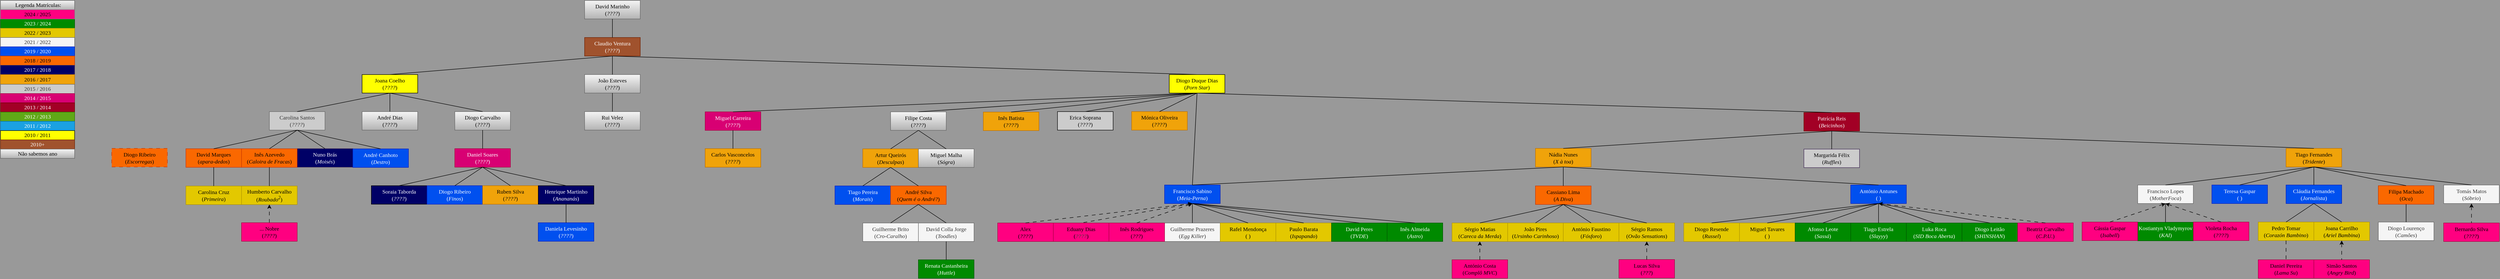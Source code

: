 <mxfile>
    <diagram name="Página-1" id="MyzGb4AWoMDugNOR0tzc">
        <mxGraphModel dx="4583" dy="2355" grid="1" gridSize="10" guides="1" tooltips="1" connect="1" arrows="1" fold="1" page="1" pageScale="1" pageWidth="1169" pageHeight="827" background="#999999" math="0" shadow="0" adaptiveColors="none">
            <root>
                <mxCell id="0"/>
                <mxCell id="1" parent="0"/>
                <mxCell id="mkdnd21y6ApAW0Ob3dTZ-3" value="Tiago Fernandes&lt;div&gt;(&lt;i&gt;&lt;font&gt;Tridente&lt;/font&gt;&lt;/i&gt;)&lt;/div&gt;" style="rounded=0;whiteSpace=wrap;html=1;fillColor=#f0a30a;fontColor=#000000;strokeColor=#BD7000;fontFamily=Times New Roman;" parent="1" vertex="1">
                    <mxGeometry x="1450" y="-1320.5" width="120" height="40" as="geometry"/>
                </mxCell>
                <mxCell id="mkdnd21y6ApAW0Ob3dTZ-5" value="&lt;div&gt;Tomás Matos&lt;/div&gt;&lt;div&gt;(&lt;i&gt;&lt;font&gt;Sóbrio&lt;/font&gt;&lt;/i&gt;)&lt;/div&gt;" style="rounded=0;whiteSpace=wrap;html=1;fillColor=#f5f5f5;fontColor=#333333;strokeColor=#666666;fontFamily=Times New Roman;" parent="1" vertex="1">
                    <mxGeometry x="1790" y="-1241.5" width="120" height="40" as="geometry"/>
                </mxCell>
                <mxCell id="mkdnd21y6ApAW0Ob3dTZ-7" value="&lt;div&gt;Francisco Lopes&lt;/div&gt;&lt;div&gt;(&lt;i&gt;&lt;font&gt;MotherFoca&lt;/font&gt;&lt;/i&gt;)&lt;/div&gt;" style="rounded=0;whiteSpace=wrap;html=1;fillColor=#f5f5f5;fontColor=#333333;strokeColor=#666666;fontFamily=Times New Roman;" parent="1" vertex="1">
                    <mxGeometry x="1130" y="-1241.5" width="120" height="40" as="geometry"/>
                </mxCell>
                <mxCell id="mkdnd21y6ApAW0Ob3dTZ-8" value="&lt;div&gt;&lt;span style=&quot;background-color: initial;&quot;&gt;Cláudia Fernandes&lt;/span&gt;&lt;/div&gt;&lt;div&gt;&lt;span style=&quot;background-color: initial;&quot;&gt;(&lt;/span&gt;&lt;i style=&quot;background-color: initial;&quot;&gt;&lt;font&gt;Jornalista&lt;/font&gt;&lt;/i&gt;&lt;span style=&quot;background-color: initial;&quot;&gt;)&lt;/span&gt;&lt;br&gt;&lt;/div&gt;" style="rounded=0;whiteSpace=wrap;html=1;fillColor=#0050ef;fontColor=#ffffff;strokeColor=#001DBC;fontFamily=Times New Roman;" parent="1" vertex="1">
                    <mxGeometry x="1450" y="-1241.5" width="120" height="40" as="geometry"/>
                </mxCell>
                <mxCell id="mkdnd21y6ApAW0Ob3dTZ-9" value="&lt;div&gt;Filipa Machado&lt;/div&gt;&lt;div&gt;&lt;span style=&quot;background-color: initial;&quot;&gt;(&lt;font&gt;&lt;i&gt;Oca&lt;/i&gt;&lt;/font&gt;&lt;/span&gt;&lt;span style=&quot;background-color: initial;&quot;&gt;)&lt;/span&gt;&lt;br&gt;&lt;/div&gt;" style="rounded=0;whiteSpace=wrap;html=1;fillColor=#fa6800;fontColor=#000000;strokeColor=#C73500;fontFamily=Times New Roman;" parent="1" vertex="1">
                    <mxGeometry x="1649" y="-1240" width="120" height="40" as="geometry"/>
                </mxCell>
                <mxCell id="mkdnd21y6ApAW0Ob3dTZ-10" value="&lt;div&gt;Teresa Gaspar&lt;/div&gt;&lt;div&gt;&lt;span style=&quot;background-color: initial;&quot;&gt;(&lt;font&gt;&lt;i&gt;&amp;nbsp;&lt;/i&gt;&lt;/font&gt;&lt;/span&gt;&lt;span style=&quot;background-color: initial;&quot;&gt;)&lt;/span&gt;&lt;br&gt;&lt;/div&gt;" style="rounded=0;whiteSpace=wrap;html=1;fillColor=#0050ef;fontColor=#ffffff;strokeColor=#001DBC;fontFamily=Times New Roman;" parent="1" vertex="1">
                    <mxGeometry x="1290" y="-1241.5" width="120" height="40" as="geometry"/>
                </mxCell>
                <mxCell id="mkdnd21y6ApAW0Ob3dTZ-11" value="&lt;div&gt;&lt;span style=&quot;background-color: initial;&quot;&gt;Pedro Tomar&lt;/span&gt;&lt;/div&gt;&lt;div&gt;&lt;span style=&quot;background-color: initial;&quot;&gt;(&lt;/span&gt;&lt;i style=&quot;background-color: initial;&quot;&gt;&lt;font&gt;Corazón Bambino&lt;/font&gt;&lt;/i&gt;&lt;span style=&quot;background-color: initial;&quot;&gt;)&lt;/span&gt;&lt;br&gt;&lt;/div&gt;" style="rounded=0;whiteSpace=wrap;html=1;fillColor=#e3c800;fontColor=#000000;strokeColor=#B09500;fontFamily=Times New Roman;" parent="1" vertex="1">
                    <mxGeometry x="1390" y="-1161.5" width="120" height="40" as="geometry"/>
                </mxCell>
                <mxCell id="mkdnd21y6ApAW0Ob3dTZ-12" value="&lt;div&gt;Joana Carrilho&lt;/div&gt;&lt;div&gt;&lt;span style=&quot;background-color: initial;&quot;&gt;(&lt;font&gt;&lt;i&gt;Ariel Bambina&lt;/i&gt;&lt;/font&gt;&lt;/span&gt;&lt;span style=&quot;background-color: initial;&quot;&gt;)&lt;/span&gt;&lt;br&gt;&lt;/div&gt;" style="rounded=0;whiteSpace=wrap;html=1;fillColor=#e3c800;fontColor=#000000;strokeColor=#B09500;fontFamily=Times New Roman;" parent="1" vertex="1">
                    <mxGeometry x="1510" y="-1161.5" width="120" height="40" as="geometry"/>
                </mxCell>
                <mxCell id="mkdnd21y6ApAW0Ob3dTZ-13" value="&lt;div&gt;Diogo Lourenço&lt;/div&gt;&lt;div&gt;&lt;span style=&quot;background-color: initial;&quot;&gt;(&lt;font&gt;&lt;i&gt;Camões&lt;/i&gt;&lt;/font&gt;&lt;/span&gt;&lt;span style=&quot;background-color: initial;&quot;&gt;)&lt;/span&gt;&lt;br&gt;&lt;/div&gt;" style="rounded=0;whiteSpace=wrap;html=1;fillColor=#f5f5f5;fontColor=#333333;strokeColor=#666666;fontFamily=Times New Roman;" parent="1" vertex="1">
                    <mxGeometry x="1649" y="-1161.5" width="120" height="40" as="geometry"/>
                </mxCell>
                <mxCell id="mkdnd21y6ApAW0Ob3dTZ-14" value="&lt;div&gt;Kostiantyn Vladymyrov&lt;/div&gt;&lt;div&gt;&lt;span style=&quot;background-color: initial;&quot;&gt;(&lt;font&gt;&lt;i&gt;KAI&lt;/i&gt;&lt;/font&gt;&lt;/span&gt;&lt;span style=&quot;background-color: initial;&quot;&gt;)&lt;/span&gt;&lt;/div&gt;" style="rounded=0;whiteSpace=wrap;html=1;fillColor=#008a00;fontColor=#ffffff;strokeColor=#005700;fontFamily=Times New Roman;" parent="1" vertex="1">
                    <mxGeometry x="1130" y="-1161" width="120" height="40" as="geometry"/>
                </mxCell>
                <mxCell id="mkdnd21y6ApAW0Ob3dTZ-16" value="" style="endArrow=none;html=1;rounded=0;exitX=0.5;exitY=1;exitDx=0;exitDy=0;entryX=0.5;entryY=0;entryDx=0;entryDy=0;fontFamily=Times New Roman;" parent="1" source="mkdnd21y6ApAW0Ob3dTZ-8" target="mkdnd21y6ApAW0Ob3dTZ-11" edge="1">
                    <mxGeometry width="50" height="50" relative="1" as="geometry">
                        <mxPoint x="1480" y="-1249.25" as="sourcePoint"/>
                        <mxPoint x="1530" y="-1299.25" as="targetPoint"/>
                    </mxGeometry>
                </mxCell>
                <mxCell id="mkdnd21y6ApAW0Ob3dTZ-17" value="" style="endArrow=none;html=1;rounded=0;exitX=0.5;exitY=1;exitDx=0;exitDy=0;entryX=0.5;entryY=0;entryDx=0;entryDy=0;fontFamily=Times New Roman;" parent="1" source="mkdnd21y6ApAW0Ob3dTZ-8" target="mkdnd21y6ApAW0Ob3dTZ-12" edge="1">
                    <mxGeometry width="50" height="50" relative="1" as="geometry">
                        <mxPoint x="1520" y="-1189.25" as="sourcePoint"/>
                        <mxPoint x="1460" y="-1149.25" as="targetPoint"/>
                    </mxGeometry>
                </mxCell>
                <mxCell id="mkdnd21y6ApAW0Ob3dTZ-18" value="" style="endArrow=none;html=1;rounded=0;exitX=0.5;exitY=1;exitDx=0;exitDy=0;entryX=0.5;entryY=0;entryDx=0;entryDy=0;fontFamily=Times New Roman;" parent="1" source="mkdnd21y6ApAW0Ob3dTZ-7" target="mkdnd21y6ApAW0Ob3dTZ-14" edge="1">
                    <mxGeometry width="50" height="50" relative="1" as="geometry">
                        <mxPoint x="1410" y="-1179.5" as="sourcePoint"/>
                        <mxPoint x="1350" y="-1139.5" as="targetPoint"/>
                    </mxGeometry>
                </mxCell>
                <mxCell id="mkdnd21y6ApAW0Ob3dTZ-19" value="" style="endArrow=none;html=1;rounded=0;exitX=0.5;exitY=1;exitDx=0;exitDy=0;entryX=0.5;entryY=0;entryDx=0;entryDy=0;fontFamily=Times New Roman;" parent="1" source="mkdnd21y6ApAW0Ob3dTZ-9" target="mkdnd21y6ApAW0Ob3dTZ-13" edge="1">
                    <mxGeometry width="50" height="50" relative="1" as="geometry">
                        <mxPoint x="1709" y="-1200" as="sourcePoint"/>
                        <mxPoint x="1709" y="-1160" as="targetPoint"/>
                    </mxGeometry>
                </mxCell>
                <mxCell id="mkdnd21y6ApAW0Ob3dTZ-20" value="" style="endArrow=none;html=1;rounded=0;exitX=0.5;exitY=1;exitDx=0;exitDy=0;entryX=0.5;entryY=0;entryDx=0;entryDy=0;fontFamily=Times New Roman;" parent="1" source="mkdnd21y6ApAW0Ob3dTZ-3" target="mkdnd21y6ApAW0Ob3dTZ-7" edge="1">
                    <mxGeometry width="50" height="50" relative="1" as="geometry">
                        <mxPoint x="1170" y="-1179.5" as="sourcePoint"/>
                        <mxPoint x="1170" y="-1139.5" as="targetPoint"/>
                    </mxGeometry>
                </mxCell>
                <mxCell id="mkdnd21y6ApAW0Ob3dTZ-21" value="" style="endArrow=none;html=1;rounded=0;exitX=0.5;exitY=1;exitDx=0;exitDy=0;entryX=0.5;entryY=0;entryDx=0;entryDy=0;fontFamily=Times New Roman;" parent="1" source="mkdnd21y6ApAW0Ob3dTZ-3" target="mkdnd21y6ApAW0Ob3dTZ-5" edge="1">
                    <mxGeometry width="50" height="50" relative="1" as="geometry">
                        <mxPoint x="1180" y="-1169.5" as="sourcePoint"/>
                        <mxPoint x="1180" y="-1129.5" as="targetPoint"/>
                    </mxGeometry>
                </mxCell>
                <mxCell id="mkdnd21y6ApAW0Ob3dTZ-22" value="" style="endArrow=none;html=1;rounded=0;exitX=0.5;exitY=1;exitDx=0;exitDy=0;entryX=0.5;entryY=0;entryDx=0;entryDy=0;fontFamily=Times New Roman;" parent="1" source="mkdnd21y6ApAW0Ob3dTZ-3" target="mkdnd21y6ApAW0Ob3dTZ-8" edge="1">
                    <mxGeometry width="50" height="50" relative="1" as="geometry">
                        <mxPoint x="1400" y="-1269.5" as="sourcePoint"/>
                        <mxPoint x="1280" y="-1229.5" as="targetPoint"/>
                    </mxGeometry>
                </mxCell>
                <mxCell id="mkdnd21y6ApAW0Ob3dTZ-23" value="" style="endArrow=none;html=1;rounded=0;exitX=0.5;exitY=1;exitDx=0;exitDy=0;entryX=0.5;entryY=0;entryDx=0;entryDy=0;fontFamily=Times New Roman;" parent="1" source="mkdnd21y6ApAW0Ob3dTZ-3" target="mkdnd21y6ApAW0Ob3dTZ-10" edge="1">
                    <mxGeometry width="50" height="50" relative="1" as="geometry">
                        <mxPoint x="1400" y="-1269.5" as="sourcePoint"/>
                        <mxPoint x="1400" y="-1229.5" as="targetPoint"/>
                    </mxGeometry>
                </mxCell>
                <mxCell id="mkdnd21y6ApAW0Ob3dTZ-24" value="" style="endArrow=none;html=1;rounded=0;entryX=0.5;entryY=0;entryDx=0;entryDy=0;exitX=0.5;exitY=1;exitDx=0;exitDy=0;fontFamily=Times New Roman;" parent="1" source="mkdnd21y6ApAW0Ob3dTZ-3" target="mkdnd21y6ApAW0Ob3dTZ-9" edge="1">
                    <mxGeometry width="50" height="50" relative="1" as="geometry">
                        <mxPoint x="1400" y="-1269.5" as="sourcePoint"/>
                        <mxPoint x="1750" y="-1241.5" as="targetPoint"/>
                        <Array as="points"/>
                    </mxGeometry>
                </mxCell>
                <mxCell id="mkdnd21y6ApAW0Ob3dTZ-26" value="Patrícia Reis&lt;div&gt;&lt;div&gt;(&lt;font&gt;&lt;i&gt;Beicinhos&lt;/i&gt;&lt;/font&gt;)&lt;/div&gt;&lt;/div&gt;" style="rounded=0;whiteSpace=wrap;html=1;fillColor=#a20025;fontColor=#ffffff;strokeColor=#6F0000;fontFamily=Times New Roman;" parent="1" vertex="1">
                    <mxGeometry x="410" y="-1398" width="120" height="40" as="geometry"/>
                </mxCell>
                <mxCell id="mkdnd21y6ApAW0Ob3dTZ-28" value="" style="endArrow=none;html=1;rounded=0;entryX=0.5;entryY=1;entryDx=0;entryDy=0;exitX=0.5;exitY=0;exitDx=0;exitDy=0;fontFamily=Times New Roman;" parent="1" source="mkdnd21y6ApAW0Ob3dTZ-3" target="mkdnd21y6ApAW0Ob3dTZ-26" edge="1">
                    <mxGeometry width="50" height="50" relative="1" as="geometry">
                        <mxPoint x="-380" y="-1149.5" as="sourcePoint"/>
                        <mxPoint x="-140" y="-1109.5" as="targetPoint"/>
                        <Array as="points"/>
                    </mxGeometry>
                </mxCell>
                <mxCell id="mkdnd21y6ApAW0Ob3dTZ-29" value="&lt;div&gt;Margarida Félix&lt;/div&gt;&lt;div&gt;(&lt;i&gt;Ruffles&lt;/i&gt;)&lt;/div&gt;" style="rounded=0;whiteSpace=wrap;html=1;fillColor=#CCCCCC;fontColor=#000000;strokeColor=#432D57;fontFamily=Times New Roman;" parent="1" vertex="1">
                    <mxGeometry x="410" y="-1319" width="120" height="40" as="geometry"/>
                </mxCell>
                <mxCell id="mkdnd21y6ApAW0Ob3dTZ-31" value="" style="endArrow=none;html=1;rounded=0;entryX=0.5;entryY=1;entryDx=0;entryDy=0;exitX=0.5;exitY=0;exitDx=0;exitDy=0;fontFamily=Times New Roman;" parent="1" source="mkdnd21y6ApAW0Ob3dTZ-29" target="mkdnd21y6ApAW0Ob3dTZ-26" edge="1">
                    <mxGeometry width="50" height="50" relative="1" as="geometry">
                        <mxPoint x="120" y="-1128" as="sourcePoint"/>
                        <mxPoint x="170" y="-1178" as="targetPoint"/>
                    </mxGeometry>
                </mxCell>
                <mxCell id="mkdnd21y6ApAW0Ob3dTZ-32" value="&lt;div&gt;Nádia Nunes&lt;/div&gt;&lt;div&gt;(&lt;font&gt;&lt;i&gt;X à toa&lt;/i&gt;&lt;/font&gt;)&lt;/div&gt;" style="rounded=0;whiteSpace=wrap;html=1;fillColor=#f0a30a;fontColor=#000000;strokeColor=#BD7000;fontFamily=Times New Roman;" parent="1" vertex="1">
                    <mxGeometry x="-169" y="-1320.5" width="120" height="40" as="geometry"/>
                </mxCell>
                <mxCell id="mkdnd21y6ApAW0Ob3dTZ-33" value="" style="endArrow=none;html=1;rounded=0;entryX=0.5;entryY=1;entryDx=0;entryDy=0;exitX=0.5;exitY=0;exitDx=0;exitDy=0;fontFamily=Times New Roman;" parent="1" source="mkdnd21y6ApAW0Ob3dTZ-32" target="mkdnd21y6ApAW0Ob3dTZ-26" edge="1">
                    <mxGeometry width="50" height="50" relative="1" as="geometry">
                        <mxPoint x="-20" y="-1129.5" as="sourcePoint"/>
                        <mxPoint x="330" y="-1359.5" as="targetPoint"/>
                    </mxGeometry>
                </mxCell>
                <mxCell id="mkdnd21y6ApAW0Ob3dTZ-36" value="&lt;div&gt;Cassiano Lima&lt;/div&gt;&lt;div&gt;(&lt;font&gt;&lt;i&gt;A Diva&lt;/i&gt;&lt;/font&gt;)&lt;/div&gt;" style="rounded=0;whiteSpace=wrap;html=1;fillColor=#fa6800;fontColor=#000000;strokeColor=#C73500;fontFamily=Times New Roman;" parent="1" vertex="1">
                    <mxGeometry x="-169" y="-1239.5" width="120" height="40" as="geometry"/>
                </mxCell>
                <mxCell id="mkdnd21y6ApAW0Ob3dTZ-37" value="" style="endArrow=none;html=1;rounded=0;entryX=0.5;entryY=1;entryDx=0;entryDy=0;exitX=0.5;exitY=0;exitDx=0;exitDy=0;fontFamily=Times New Roman;" parent="1" source="mkdnd21y6ApAW0Ob3dTZ-36" target="mkdnd21y6ApAW0Ob3dTZ-32" edge="1">
                    <mxGeometry width="50" height="50" relative="1" as="geometry">
                        <mxPoint x="-179" y="-969.5" as="sourcePoint"/>
                        <mxPoint x="171" y="-1259.5" as="targetPoint"/>
                    </mxGeometry>
                </mxCell>
                <mxCell id="mkdnd21y6ApAW0Ob3dTZ-38" value="&lt;div&gt;António Antunes&lt;/div&gt;&lt;div&gt;( )&lt;/div&gt;" style="rounded=0;whiteSpace=wrap;html=1;fillColor=#0050ef;fontColor=#ffffff;strokeColor=#001DBC;fontFamily=Times New Roman;" parent="1" vertex="1">
                    <mxGeometry x="511" y="-1241.5" width="120" height="40" as="geometry"/>
                </mxCell>
                <mxCell id="mkdnd21y6ApAW0Ob3dTZ-39" value="" style="endArrow=none;html=1;rounded=0;entryX=0.5;entryY=1;entryDx=0;entryDy=0;exitX=0.5;exitY=0;exitDx=0;exitDy=0;fontFamily=Times New Roman;" parent="1" source="mkdnd21y6ApAW0Ob3dTZ-38" target="mkdnd21y6ApAW0Ob3dTZ-32" edge="1">
                    <mxGeometry width="50" height="50" relative="1" as="geometry">
                        <mxPoint x="-1259" y="-839.5" as="sourcePoint"/>
                        <mxPoint x="-909" y="-1069.5" as="targetPoint"/>
                    </mxGeometry>
                </mxCell>
                <mxCell id="mkdnd21y6ApAW0Ob3dTZ-40" value="&lt;div&gt;Francisco Sabino&lt;/div&gt;&lt;div&gt;(&lt;font&gt;&lt;i&gt;Meia-Perna&lt;/i&gt;&lt;/font&gt;)&lt;/div&gt;" style="rounded=0;whiteSpace=wrap;html=1;fillColor=#0050ef;fontColor=#ffffff;strokeColor=#001DBC;fontFamily=Times New Roman;" parent="1" vertex="1">
                    <mxGeometry x="-969" y="-1241.5" width="120" height="40" as="geometry"/>
                </mxCell>
                <mxCell id="mkdnd21y6ApAW0Ob3dTZ-42" value="&lt;div&gt;Diogo Resende&lt;/div&gt;&lt;div&gt;(&lt;font&gt;&lt;i&gt;Russel&lt;/i&gt;&lt;/font&gt;&lt;span style=&quot;background-color: initial;&quot;&gt;)&lt;/span&gt;&lt;/div&gt;" style="rounded=0;whiteSpace=wrap;html=1;fillColor=#e3c800;fontColor=#000000;strokeColor=#B09500;fontFamily=Times New Roman;" parent="1" vertex="1">
                    <mxGeometry x="151" y="-1159.5" width="120" height="40" as="geometry"/>
                </mxCell>
                <mxCell id="mkdnd21y6ApAW0Ob3dTZ-43" value="" style="endArrow=none;html=1;rounded=0;entryX=0.5;entryY=1;entryDx=0;entryDy=0;exitX=0.5;exitY=0;exitDx=0;exitDy=0;fontFamily=Times New Roman;" parent="1" source="mkdnd21y6ApAW0Ob3dTZ-42" target="mkdnd21y6ApAW0Ob3dTZ-38" edge="1">
                    <mxGeometry width="50" height="50" relative="1" as="geometry">
                        <mxPoint x="141" y="-1009.5" as="sourcePoint"/>
                        <mxPoint x="491" y="-1239.5" as="targetPoint"/>
                    </mxGeometry>
                </mxCell>
                <mxCell id="mkdnd21y6ApAW0Ob3dTZ-46" value="&lt;div&gt;Miguel Tavares&lt;/div&gt;&lt;div&gt;(&lt;font&gt;&lt;i&gt; &lt;/i&gt;&lt;/font&gt;)&lt;/div&gt;" style="rounded=0;whiteSpace=wrap;html=1;fillColor=#e3c800;fontColor=#000000;strokeColor=#B09500;fontFamily=Times New Roman;" parent="1" vertex="1">
                    <mxGeometry x="271" y="-1159.5" width="120" height="40" as="geometry"/>
                </mxCell>
                <mxCell id="mkdnd21y6ApAW0Ob3dTZ-47" value="" style="endArrow=none;html=1;rounded=0;exitX=0.5;exitY=0;exitDx=0;exitDy=0;entryX=0.5;entryY=1;entryDx=0;entryDy=0;fontFamily=Times New Roman;" parent="1" source="mkdnd21y6ApAW0Ob3dTZ-46" target="mkdnd21y6ApAW0Ob3dTZ-38" edge="1">
                    <mxGeometry width="50" height="50" relative="1" as="geometry">
                        <mxPoint x="261" y="-1009.5" as="sourcePoint"/>
                        <mxPoint x="491" y="-1149.5" as="targetPoint"/>
                    </mxGeometry>
                </mxCell>
                <mxCell id="mkdnd21y6ApAW0Ob3dTZ-48" value="&lt;div&gt;Afonso Leote&lt;/div&gt;&lt;div&gt;(&lt;font&gt;&lt;i&gt;Sassá&lt;/i&gt;&lt;/font&gt;)&lt;/div&gt;" style="rounded=0;whiteSpace=wrap;html=1;fillColor=#008a00;fontColor=#ffffff;strokeColor=#005700;fontFamily=Times New Roman;" parent="1" vertex="1">
                    <mxGeometry x="391" y="-1159.5" width="120" height="40" as="geometry"/>
                </mxCell>
                <mxCell id="mkdnd21y6ApAW0Ob3dTZ-49" value="" style="endArrow=none;html=1;rounded=0;entryX=0.5;entryY=1;entryDx=0;entryDy=0;exitX=0.5;exitY=0;exitDx=0;exitDy=0;fontFamily=Times New Roman;" parent="1" source="mkdnd21y6ApAW0Ob3dTZ-48" target="mkdnd21y6ApAW0Ob3dTZ-38" edge="1">
                    <mxGeometry width="50" height="50" relative="1" as="geometry">
                        <mxPoint x="241" y="-904.5" as="sourcePoint"/>
                        <mxPoint x="591" y="-1134.5" as="targetPoint"/>
                    </mxGeometry>
                </mxCell>
                <mxCell id="mkdnd21y6ApAW0Ob3dTZ-50" value="&lt;div&gt;Tiago Estrela&lt;/div&gt;&lt;div&gt;(&lt;font&gt;&lt;i&gt;Slayyy&lt;/i&gt;&lt;/font&gt;&lt;span style=&quot;background-color: initial;&quot;&gt;)&lt;/span&gt;&lt;/div&gt;" style="rounded=0;whiteSpace=wrap;html=1;fillColor=#008a00;fontColor=#ffffff;strokeColor=#005700;fontFamily=Times New Roman;" parent="1" vertex="1">
                    <mxGeometry x="511" y="-1159.5" width="120" height="40" as="geometry"/>
                </mxCell>
                <mxCell id="mkdnd21y6ApAW0Ob3dTZ-51" value="" style="endArrow=none;html=1;rounded=0;entryX=0.5;entryY=1;entryDx=0;entryDy=0;exitX=0.5;exitY=0;exitDx=0;exitDy=0;fontFamily=Times New Roman;" parent="1" source="mkdnd21y6ApAW0Ob3dTZ-50" target="mkdnd21y6ApAW0Ob3dTZ-38" edge="1">
                    <mxGeometry width="50" height="50" relative="1" as="geometry">
                        <mxPoint x="221" y="-1009.5" as="sourcePoint"/>
                        <mxPoint x="571" y="-1239.5" as="targetPoint"/>
                    </mxGeometry>
                </mxCell>
                <mxCell id="mkdnd21y6ApAW0Ob3dTZ-52" value="&lt;div&gt;Luka Roca&lt;/div&gt;&lt;div&gt;(&lt;font&gt;&lt;i&gt;SID Boca Aberta&lt;/i&gt;&lt;/font&gt;)&lt;/div&gt;" style="rounded=0;whiteSpace=wrap;html=1;fillColor=#008a00;fontColor=#ffffff;strokeColor=#005700;fontFamily=Times New Roman;" parent="1" vertex="1">
                    <mxGeometry x="631" y="-1159.5" width="120" height="40" as="geometry"/>
                </mxCell>
                <mxCell id="mkdnd21y6ApAW0Ob3dTZ-53" value="" style="endArrow=none;html=1;rounded=0;entryX=0.5;entryY=1;entryDx=0;entryDy=0;exitX=0.5;exitY=0;exitDx=0;exitDy=0;fontFamily=Times New Roman;" parent="1" source="mkdnd21y6ApAW0Ob3dTZ-52" target="mkdnd21y6ApAW0Ob3dTZ-38" edge="1">
                    <mxGeometry width="50" height="50" relative="1" as="geometry">
                        <mxPoint x="341" y="-1009.5" as="sourcePoint"/>
                        <mxPoint x="691" y="-1239.5" as="targetPoint"/>
                    </mxGeometry>
                </mxCell>
                <mxCell id="mkdnd21y6ApAW0Ob3dTZ-54" value="&lt;div&gt;Diogo Leitão&lt;/div&gt;&lt;div&gt;(&lt;font&gt;&lt;i&gt;SHINSHAN&lt;/i&gt;&lt;/font&gt;)&lt;/div&gt;" style="rounded=0;whiteSpace=wrap;html=1;fillColor=#008a00;fontColor=#ffffff;strokeColor=#005700;fontFamily=Times New Roman;" parent="1" vertex="1">
                    <mxGeometry x="751" y="-1159.5" width="120" height="40" as="geometry"/>
                </mxCell>
                <mxCell id="mkdnd21y6ApAW0Ob3dTZ-55" value="" style="endArrow=none;html=1;rounded=0;entryX=0.5;entryY=1;entryDx=0;entryDy=0;exitX=0.5;exitY=0;exitDx=0;exitDy=0;fontFamily=Times New Roman;" parent="1" source="mkdnd21y6ApAW0Ob3dTZ-54" target="mkdnd21y6ApAW0Ob3dTZ-38" edge="1">
                    <mxGeometry width="50" height="50" relative="1" as="geometry">
                        <mxPoint x="461" y="-1009.5" as="sourcePoint"/>
                        <mxPoint x="811" y="-1239.5" as="targetPoint"/>
                    </mxGeometry>
                </mxCell>
                <mxCell id="mkdnd21y6ApAW0Ob3dTZ-56" value="&lt;div&gt;António Faustino&lt;/div&gt;&lt;div&gt;(&lt;font&gt;&lt;i&gt;Fósforo&lt;/i&gt;&lt;/font&gt;)&lt;/div&gt;" style="rounded=0;whiteSpace=wrap;html=1;fillColor=#e3c800;fontColor=#000000;strokeColor=#B09500;fontFamily=Times New Roman;" parent="1" vertex="1">
                    <mxGeometry x="-109" y="-1159.5" width="120" height="40" as="geometry"/>
                </mxCell>
                <mxCell id="mkdnd21y6ApAW0Ob3dTZ-57" value="" style="endArrow=none;html=1;rounded=0;entryX=0.5;entryY=1;entryDx=0;entryDy=0;exitX=0.5;exitY=0;exitDx=0;exitDy=0;fontFamily=Times New Roman;" parent="1" source="mkdnd21y6ApAW0Ob3dTZ-56" target="mkdnd21y6ApAW0Ob3dTZ-36" edge="1">
                    <mxGeometry width="50" height="50" relative="1" as="geometry">
                        <mxPoint x="-459" y="-969.5" as="sourcePoint"/>
                        <mxPoint x="-109" y="-1199.5" as="targetPoint"/>
                    </mxGeometry>
                </mxCell>
                <mxCell id="mkdnd21y6ApAW0Ob3dTZ-58" value="&lt;div&gt;João Pires&lt;/div&gt;&lt;div&gt;(&lt;font&gt;&lt;i&gt;Ursinho Carinhoso&lt;/i&gt;&lt;/font&gt;)&lt;/div&gt;" style="rounded=0;whiteSpace=wrap;html=1;fillColor=#e3c800;fontColor=#000000;strokeColor=#B09500;fontFamily=Times New Roman;" parent="1" vertex="1">
                    <mxGeometry x="-229" y="-1159.5" width="120" height="40" as="geometry"/>
                </mxCell>
                <mxCell id="mkdnd21y6ApAW0Ob3dTZ-59" value="&lt;div&gt;Sérgio Ramos&lt;/div&gt;&lt;div&gt;(&lt;font&gt;&lt;i&gt;Ovão Sensations&lt;/i&gt;&lt;/font&gt;)&lt;/div&gt;" style="rounded=0;whiteSpace=wrap;html=1;fillColor=#e3c800;fontColor=#000000;strokeColor=#B09500;fontFamily=Times New Roman;" parent="1" vertex="1">
                    <mxGeometry x="11" y="-1159.5" width="120" height="40" as="geometry"/>
                </mxCell>
                <mxCell id="mkdnd21y6ApAW0Ob3dTZ-60" value="&lt;div&gt;Sérgio Matias&lt;/div&gt;&lt;div&gt;(&lt;font&gt;&lt;i&gt;Careca da Merda&lt;/i&gt;&lt;/font&gt;)&lt;/div&gt;" style="rounded=0;whiteSpace=wrap;html=1;fillColor=#e3c800;fontColor=#000000;strokeColor=#B09500;fontFamily=Times New Roman;" parent="1" vertex="1">
                    <mxGeometry x="-349" y="-1159.5" width="120" height="40" as="geometry"/>
                </mxCell>
                <mxCell id="mkdnd21y6ApAW0Ob3dTZ-62" value="" style="endArrow=none;html=1;rounded=0;entryX=0.5;entryY=1;entryDx=0;entryDy=0;exitX=0.5;exitY=0;exitDx=0;exitDy=0;fontFamily=Times New Roman;" parent="1" source="mkdnd21y6ApAW0Ob3dTZ-58" target="mkdnd21y6ApAW0Ob3dTZ-36" edge="1">
                    <mxGeometry width="50" height="50" relative="1" as="geometry">
                        <mxPoint x="-39" y="-1149.5" as="sourcePoint"/>
                        <mxPoint x="-99" y="-1189.5" as="targetPoint"/>
                    </mxGeometry>
                </mxCell>
                <mxCell id="mkdnd21y6ApAW0Ob3dTZ-63" value="" style="endArrow=none;html=1;rounded=0;entryX=0.5;entryY=1;entryDx=0;entryDy=0;exitX=0.5;exitY=0;exitDx=0;exitDy=0;fontFamily=Times New Roman;" parent="1" source="mkdnd21y6ApAW0Ob3dTZ-60" target="mkdnd21y6ApAW0Ob3dTZ-36" edge="1">
                    <mxGeometry width="50" height="50" relative="1" as="geometry">
                        <mxPoint x="-159" y="-1149.5" as="sourcePoint"/>
                        <mxPoint x="-99" y="-1189.5" as="targetPoint"/>
                    </mxGeometry>
                </mxCell>
                <mxCell id="mkdnd21y6ApAW0Ob3dTZ-64" value="" style="endArrow=none;html=1;rounded=0;entryX=0.5;entryY=1;entryDx=0;entryDy=0;exitX=0.5;exitY=0;exitDx=0;exitDy=0;fontFamily=Times New Roman;" parent="1" source="mkdnd21y6ApAW0Ob3dTZ-59" target="mkdnd21y6ApAW0Ob3dTZ-36" edge="1">
                    <mxGeometry width="50" height="50" relative="1" as="geometry">
                        <mxPoint x="-279" y="-1149.5" as="sourcePoint"/>
                        <mxPoint x="-99" y="-1189.5" as="targetPoint"/>
                    </mxGeometry>
                </mxCell>
                <mxCell id="mkdnd21y6ApAW0Ob3dTZ-66" value="" style="endArrow=none;html=1;rounded=0;entryX=0.5;entryY=1;entryDx=0;entryDy=0;exitX=0.5;exitY=0;exitDx=0;exitDy=0;fontFamily=Times New Roman;" parent="1" source="mkdnd21y6ApAW0Ob3dTZ-40" target="mkdnd21y6ApAW0Ob3dTZ-32" edge="1">
                    <mxGeometry width="50" height="50" relative="1" as="geometry">
                        <mxPoint x="-9" y="-1139.5" as="sourcePoint"/>
                        <mxPoint x="-9" y="-1179.5" as="targetPoint"/>
                    </mxGeometry>
                </mxCell>
                <mxCell id="mkdnd21y6ApAW0Ob3dTZ-67" value="&lt;div&gt;Guilherme Prazeres&lt;/div&gt;&lt;div&gt;(&lt;font&gt;&lt;i&gt;Egg Killer&lt;/i&gt;&lt;/font&gt;)&lt;/div&gt;" style="rounded=0;whiteSpace=wrap;html=1;fillColor=#f5f5f5;fontColor=#333333;strokeColor=#666666;fontFamily=Times New Roman;" parent="1" vertex="1">
                    <mxGeometry x="-969" y="-1159.5" width="120" height="40" as="geometry"/>
                </mxCell>
                <mxCell id="mkdnd21y6ApAW0Ob3dTZ-68" value="&lt;div&gt;Paulo Barata&lt;/div&gt;&lt;div&gt;(&lt;font&gt;&lt;i&gt;Ispapando&lt;/i&gt;&lt;/font&gt;)&lt;/div&gt;" style="rounded=0;whiteSpace=wrap;html=1;fillColor=#e3c800;fontColor=#000000;strokeColor=#B09500;fontFamily=Times New Roman;" parent="1" vertex="1">
                    <mxGeometry x="-729" y="-1159.5" width="120" height="40" as="geometry"/>
                </mxCell>
                <mxCell id="mkdnd21y6ApAW0Ob3dTZ-69" value="&lt;div&gt;Rafel Mendonça&lt;/div&gt;&lt;div&gt;(&lt;font&gt;&lt;i&gt; &lt;/i&gt;&lt;/font&gt;)&lt;/div&gt;" style="rounded=0;whiteSpace=wrap;html=1;fillColor=#e3c800;fontColor=#000000;strokeColor=#B09500;fontFamily=Times New Roman;" parent="1" vertex="1">
                    <mxGeometry x="-849" y="-1159.5" width="120" height="40" as="geometry"/>
                </mxCell>
                <mxCell id="mkdnd21y6ApAW0Ob3dTZ-70" value="&lt;div&gt;David Peres&lt;/div&gt;&lt;div&gt;(&lt;font&gt;&lt;i&gt;TVDE&lt;/i&gt;&lt;/font&gt;)&lt;/div&gt;" style="rounded=0;whiteSpace=wrap;html=1;fillColor=#008a00;fontColor=#ffffff;strokeColor=#005700;fontFamily=Times New Roman;" parent="1" vertex="1">
                    <mxGeometry x="-609" y="-1159.5" width="120" height="40" as="geometry"/>
                </mxCell>
                <mxCell id="mkdnd21y6ApAW0Ob3dTZ-72" value="" style="endArrow=none;html=1;rounded=0;entryX=0.5;entryY=1;entryDx=0;entryDy=0;exitX=0.5;exitY=0;exitDx=0;exitDy=0;fontFamily=Times New Roman;" parent="1" source="mkdnd21y6ApAW0Ob3dTZ-67" target="mkdnd21y6ApAW0Ob3dTZ-40" edge="1">
                    <mxGeometry width="50" height="50" relative="1" as="geometry">
                        <mxPoint x="-1079" y="-1149.5" as="sourcePoint"/>
                        <mxPoint x="-1259" y="-1189.5" as="targetPoint"/>
                    </mxGeometry>
                </mxCell>
                <mxCell id="mkdnd21y6ApAW0Ob3dTZ-73" value="" style="endArrow=none;html=1;rounded=0;entryX=0.5;entryY=1;entryDx=0;entryDy=0;exitX=0.5;exitY=0;exitDx=0;exitDy=0;fontFamily=Times New Roman;" parent="1" source="mkdnd21y6ApAW0Ob3dTZ-68" target="mkdnd21y6ApAW0Ob3dTZ-40" edge="1">
                    <mxGeometry width="50" height="50" relative="1" as="geometry">
                        <mxPoint x="-919" y="-1149.5" as="sourcePoint"/>
                        <mxPoint x="-739" y="-1189.5" as="targetPoint"/>
                    </mxGeometry>
                </mxCell>
                <mxCell id="mkdnd21y6ApAW0Ob3dTZ-74" value="" style="endArrow=none;html=1;rounded=0;entryX=0.5;entryY=1;entryDx=0;entryDy=0;exitX=0.5;exitY=0;exitDx=0;exitDy=0;fontFamily=Times New Roman;" parent="1" source="mkdnd21y6ApAW0Ob3dTZ-69" target="mkdnd21y6ApAW0Ob3dTZ-40" edge="1">
                    <mxGeometry width="50" height="50" relative="1" as="geometry">
                        <mxPoint x="-799" y="-1149.5" as="sourcePoint"/>
                        <mxPoint x="-739" y="-1189.5" as="targetPoint"/>
                    </mxGeometry>
                </mxCell>
                <mxCell id="mkdnd21y6ApAW0Ob3dTZ-75" value="" style="endArrow=none;html=1;rounded=0;entryX=0.5;entryY=1;entryDx=0;entryDy=0;exitX=0.5;exitY=0;exitDx=0;exitDy=0;fontFamily=Times New Roman;" parent="1" source="mkdnd21y6ApAW0Ob3dTZ-70" target="mkdnd21y6ApAW0Ob3dTZ-40" edge="1">
                    <mxGeometry width="50" height="50" relative="1" as="geometry">
                        <mxPoint x="-789" y="-1139.5" as="sourcePoint"/>
                        <mxPoint x="-729" y="-1179.5" as="targetPoint"/>
                    </mxGeometry>
                </mxCell>
                <mxCell id="mkdnd21y6ApAW0Ob3dTZ-76" value="&lt;div&gt;Inês Almeida&lt;/div&gt;&lt;div&gt;(&lt;font&gt;&lt;i&gt;Astro&lt;/i&gt;&lt;/font&gt;)&lt;/div&gt;" style="rounded=0;whiteSpace=wrap;html=1;fillColor=#008a00;fontColor=#ffffff;strokeColor=#005700;fontFamily=Times New Roman;" parent="1" vertex="1">
                    <mxGeometry x="-489" y="-1159.5" width="120" height="40" as="geometry"/>
                </mxCell>
                <mxCell id="mkdnd21y6ApAW0Ob3dTZ-77" value="" style="endArrow=none;html=1;rounded=0;entryX=0.5;entryY=1;entryDx=0;entryDy=0;exitX=0.5;exitY=0;exitDx=0;exitDy=0;fontFamily=Times New Roman;" parent="1" source="mkdnd21y6ApAW0Ob3dTZ-76" target="mkdnd21y6ApAW0Ob3dTZ-40" edge="1">
                    <mxGeometry width="50" height="50" relative="1" as="geometry">
                        <mxPoint x="-559" y="-1149.5" as="sourcePoint"/>
                        <mxPoint x="-739" y="-1189.5" as="targetPoint"/>
                    </mxGeometry>
                </mxCell>
                <mxCell id="mkdnd21y6ApAW0Ob3dTZ-114" value="&lt;div&gt;&lt;div&gt;Diogo Duque Dias&lt;/div&gt;&lt;div&gt;(&lt;font&gt;&lt;i&gt;Porn Star&lt;/i&gt;&lt;/font&gt;)&lt;/div&gt;&lt;/div&gt;" style="rounded=0;whiteSpace=wrap;html=1;fillColor=#FFFF00;fontColor=#000000;fontFamily=Times New Roman;" parent="1" vertex="1">
                    <mxGeometry x="-959" y="-1480" width="120" height="40" as="geometry"/>
                </mxCell>
                <mxCell id="mkdnd21y6ApAW0Ob3dTZ-115" value="" style="endArrow=none;html=1;rounded=0;entryX=0.5;entryY=1;entryDx=0;entryDy=0;exitX=0.5;exitY=0;exitDx=0;exitDy=0;fontFamily=Times New Roman;" parent="1" source="mkdnd21y6ApAW0Ob3dTZ-40" target="mkdnd21y6ApAW0Ob3dTZ-114" edge="1">
                    <mxGeometry width="50" height="50" relative="1" as="geometry">
                        <mxPoint x="1450" y="-1189.5" as="sourcePoint"/>
                        <mxPoint x="850" y="-1229.5" as="targetPoint"/>
                    </mxGeometry>
                </mxCell>
                <mxCell id="mkdnd21y6ApAW0Ob3dTZ-116" value="" style="endArrow=none;html=1;rounded=0;exitX=0.5;exitY=0;exitDx=0;exitDy=0;entryX=0.5;entryY=1;entryDx=0;entryDy=0;fontFamily=Times New Roman;" parent="1" source="mkdnd21y6ApAW0Ob3dTZ-26" target="mkdnd21y6ApAW0Ob3dTZ-114" edge="1">
                    <mxGeometry width="50" height="50" relative="1" as="geometry">
                        <mxPoint x="-190" y="-1269.5" as="sourcePoint"/>
                        <mxPoint x="-160" y="-1449.5" as="targetPoint"/>
                    </mxGeometry>
                </mxCell>
                <mxCell id="mkdnd21y6ApAW0Ob3dTZ-117" value="&lt;div&gt;&lt;div&gt;Inês Batista&lt;/div&gt;&lt;div&gt;(&lt;i&gt;&lt;font&gt;????&lt;/font&gt;&lt;/i&gt;)&lt;/div&gt;&lt;/div&gt;" style="rounded=0;whiteSpace=wrap;html=1;fillColor=#f0a30a;fontColor=#000000;strokeColor=#BD7000;fontFamily=Times New Roman;" parent="1" vertex="1">
                    <mxGeometry x="-1360" y="-1399" width="120" height="40" as="geometry"/>
                </mxCell>
                <mxCell id="mkdnd21y6ApAW0Ob3dTZ-118" value="" style="endArrow=none;html=1;rounded=0;entryX=0.5;entryY=1;entryDx=0;entryDy=0;exitX=0.5;exitY=0;exitDx=0;exitDy=0;fontFamily=Times New Roman;" parent="1" source="mkdnd21y6ApAW0Ob3dTZ-117" target="mkdnd21y6ApAW0Ob3dTZ-114" edge="1">
                    <mxGeometry width="50" height="50" relative="1" as="geometry">
                        <mxPoint x="-190" y="-1269.5" as="sourcePoint"/>
                        <mxPoint x="-190" y="-1349.5" as="targetPoint"/>
                    </mxGeometry>
                </mxCell>
                <mxCell id="mkdnd21y6ApAW0Ob3dTZ-119" value="&lt;div&gt;Mónica Oliveira&lt;/div&gt;&lt;div&gt;(&lt;i&gt;&lt;font&gt;????&lt;/font&gt;&lt;/i&gt;)&lt;/div&gt;" style="rounded=0;whiteSpace=wrap;html=1;fillColor=#f0a30a;fontColor=#000000;strokeColor=#BD7000;fontFamily=Times New Roman;" parent="1" vertex="1">
                    <mxGeometry x="-1040" y="-1400" width="120" height="40" as="geometry"/>
                </mxCell>
                <mxCell id="mkdnd21y6ApAW0Ob3dTZ-121" value="" style="endArrow=none;html=1;rounded=0;exitX=0.5;exitY=0;exitDx=0;exitDy=0;entryX=0.5;entryY=1;entryDx=0;entryDy=0;fontFamily=Times New Roman;" parent="1" source="mkdnd21y6ApAW0Ob3dTZ-119" target="mkdnd21y6ApAW0Ob3dTZ-114" edge="1">
                    <mxGeometry width="50" height="50" relative="1" as="geometry">
                        <mxPoint x="90" y="-1389.5" as="sourcePoint"/>
                        <mxPoint x="130" y="-1419.5" as="targetPoint"/>
                    </mxGeometry>
                </mxCell>
                <mxCell id="mkdnd21y6ApAW0Ob3dTZ-122" value="&lt;div&gt;Erica Soprana&lt;/div&gt;&lt;div&gt;(&lt;i&gt;&lt;font&gt;????&lt;/font&gt;&lt;/i&gt;)&lt;/div&gt;" style="rounded=0;whiteSpace=wrap;html=1;fillColor=#CCCCCC;fontColor=#000000;fontFamily=Times New Roman;" parent="1" vertex="1">
                    <mxGeometry x="-1200" y="-1400" width="120" height="40" as="geometry"/>
                </mxCell>
                <mxCell id="mkdnd21y6ApAW0Ob3dTZ-123" value="" style="endArrow=none;html=1;rounded=0;exitX=0.5;exitY=0;exitDx=0;exitDy=0;entryX=0.5;entryY=1;entryDx=0;entryDy=0;fontFamily=Times New Roman;" parent="1" source="mkdnd21y6ApAW0Ob3dTZ-122" target="mkdnd21y6ApAW0Ob3dTZ-114" edge="1">
                    <mxGeometry width="50" height="50" relative="1" as="geometry">
                        <mxPoint x="-430" y="-1389.5" as="sourcePoint"/>
                        <mxPoint x="-190" y="-1439.5" as="targetPoint"/>
                    </mxGeometry>
                </mxCell>
                <mxCell id="mkdnd21y6ApAW0Ob3dTZ-124" value="&lt;div&gt;&lt;div&gt;Filipe Costa&lt;/div&gt;&lt;div&gt;(&lt;i&gt;&lt;font&gt;????&lt;/font&gt;&lt;/i&gt;)&lt;/div&gt;&lt;/div&gt;" style="rounded=0;whiteSpace=wrap;html=1;fillColor=#f5f5f5;gradientColor=#b3b3b3;strokeColor=#666666;fontFamily=Times New Roman;" parent="1" vertex="1">
                    <mxGeometry x="-1560" y="-1399.5" width="120" height="40" as="geometry"/>
                </mxCell>
                <mxCell id="mkdnd21y6ApAW0Ob3dTZ-125" value="&lt;div&gt;Artur Queirós&lt;/div&gt;&lt;div&gt;(&lt;font&gt;&lt;i&gt;Desculpas&lt;/i&gt;&lt;/font&gt;)&lt;/div&gt;" style="rounded=0;whiteSpace=wrap;html=1;fillColor=#f0a30a;fontColor=#000000;strokeColor=#BD7000;fontFamily=Times New Roman;" parent="1" vertex="1">
                    <mxGeometry x="-1620" y="-1319.5" width="120" height="40" as="geometry"/>
                </mxCell>
                <mxCell id="mkdnd21y6ApAW0Ob3dTZ-126" value="&lt;div&gt;Miguel Malha&lt;/div&gt;&lt;div&gt;(&lt;font&gt;&lt;i&gt;Sógra&lt;/i&gt;&lt;/font&gt;)&lt;/div&gt;" style="rounded=0;whiteSpace=wrap;html=1;fillColor=#f5f5f5;gradientColor=#b3b3b3;strokeColor=#666666;fontFamily=Times New Roman;" parent="1" vertex="1">
                    <mxGeometry x="-1500" y="-1319.5" width="120" height="40" as="geometry"/>
                </mxCell>
                <mxCell id="mkdnd21y6ApAW0Ob3dTZ-127" value="&lt;div&gt;Tiago Pereira&lt;/div&gt;&lt;div&gt;(&lt;font&gt;&lt;i&gt;Morais&lt;/i&gt;&lt;/font&gt;)&lt;/div&gt;" style="rounded=0;whiteSpace=wrap;html=1;fillColor=#0050ef;fontColor=#ffffff;strokeColor=#001DBC;fontFamily=Times New Roman;" parent="1" vertex="1">
                    <mxGeometry x="-1680" y="-1239.5" width="120" height="40" as="geometry"/>
                </mxCell>
                <mxCell id="mkdnd21y6ApAW0Ob3dTZ-128" value="&lt;div&gt;André Silva&lt;/div&gt;&lt;div&gt;(&lt;font&gt;&lt;i&gt;Quem é o André?&lt;/i&gt;&lt;/font&gt;)&lt;/div&gt;" style="rounded=0;whiteSpace=wrap;html=1;fillColor=#fa6800;fontColor=#000000;strokeColor=#C73500;fontFamily=Times New Roman;" parent="1" vertex="1">
                    <mxGeometry x="-1560" y="-1239.5" width="120" height="40" as="geometry"/>
                </mxCell>
                <mxCell id="mkdnd21y6ApAW0Ob3dTZ-129" value="&lt;div&gt;Guilherme Brito&lt;/div&gt;&lt;div&gt;(&lt;font&gt;&lt;i&gt;Cro-Caralho&lt;/i&gt;&lt;/font&gt;)&lt;/div&gt;" style="rounded=0;whiteSpace=wrap;html=1;fillColor=#f5f5f5;fontColor=#333333;strokeColor=#666666;fontFamily=Times New Roman;" parent="1" vertex="1">
                    <mxGeometry x="-1620" y="-1159.5" width="120" height="40" as="geometry"/>
                </mxCell>
                <mxCell id="mkdnd21y6ApAW0Ob3dTZ-130" value="&lt;div&gt;David Colla Jorge&lt;/div&gt;&lt;div&gt;(&lt;font&gt;&lt;i&gt;Toodles&lt;/i&gt;&lt;/font&gt;)&lt;/div&gt;" style="rounded=0;whiteSpace=wrap;html=1;fillColor=#f5f5f5;fontColor=#333333;strokeColor=#666666;fontFamily=Times New Roman;" parent="1" vertex="1">
                    <mxGeometry x="-1500" y="-1159.5" width="120" height="40" as="geometry"/>
                </mxCell>
                <mxCell id="mkdnd21y6ApAW0Ob3dTZ-131" value="" style="endArrow=none;html=1;rounded=0;entryX=0.5;entryY=1;entryDx=0;entryDy=0;exitX=0.5;exitY=0;exitDx=0;exitDy=0;fontFamily=Times New Roman;" parent="1" source="mkdnd21y6ApAW0Ob3dTZ-129" target="mkdnd21y6ApAW0Ob3dTZ-128" edge="1">
                    <mxGeometry width="50" height="50" relative="1" as="geometry">
                        <mxPoint x="-1150" y="-1149.5" as="sourcePoint"/>
                        <mxPoint x="-910" y="-1189.5" as="targetPoint"/>
                    </mxGeometry>
                </mxCell>
                <mxCell id="mkdnd21y6ApAW0Ob3dTZ-132" value="" style="endArrow=none;html=1;rounded=0;entryX=0.5;entryY=1;entryDx=0;entryDy=0;exitX=0.5;exitY=0;exitDx=0;exitDy=0;fontFamily=Times New Roman;" parent="1" source="mkdnd21y6ApAW0Ob3dTZ-130" target="mkdnd21y6ApAW0Ob3dTZ-128" edge="1">
                    <mxGeometry width="50" height="50" relative="1" as="geometry">
                        <mxPoint x="-1550" y="-1149.5" as="sourcePoint"/>
                        <mxPoint x="-1490" y="-1189.5" as="targetPoint"/>
                    </mxGeometry>
                </mxCell>
                <mxCell id="mkdnd21y6ApAW0Ob3dTZ-133" value="" style="endArrow=none;html=1;rounded=0;entryX=0.5;entryY=1;entryDx=0;entryDy=0;exitX=0.5;exitY=0;exitDx=0;exitDy=0;fontFamily=Times New Roman;" parent="1" source="mkdnd21y6ApAW0Ob3dTZ-128" target="mkdnd21y6ApAW0Ob3dTZ-125" edge="1">
                    <mxGeometry width="50" height="50" relative="1" as="geometry">
                        <mxPoint x="-1430" y="-1109.5" as="sourcePoint"/>
                        <mxPoint x="-1490" y="-1149.5" as="targetPoint"/>
                    </mxGeometry>
                </mxCell>
                <mxCell id="mkdnd21y6ApAW0Ob3dTZ-134" value="" style="endArrow=none;html=1;rounded=0;entryX=0.5;entryY=1;entryDx=0;entryDy=0;exitX=0.5;exitY=0;exitDx=0;exitDy=0;fontFamily=Times New Roman;" parent="1" source="mkdnd21y6ApAW0Ob3dTZ-127" target="mkdnd21y6ApAW0Ob3dTZ-125" edge="1">
                    <mxGeometry width="50" height="50" relative="1" as="geometry">
                        <mxPoint x="-1490" y="-1189.5" as="sourcePoint"/>
                        <mxPoint x="-1550" y="-1229.5" as="targetPoint"/>
                    </mxGeometry>
                </mxCell>
                <mxCell id="mkdnd21y6ApAW0Ob3dTZ-135" value="" style="endArrow=none;html=1;rounded=0;entryX=0.5;entryY=1;entryDx=0;entryDy=0;exitX=0.5;exitY=0;exitDx=0;exitDy=0;fontFamily=Times New Roman;" parent="1" source="mkdnd21y6ApAW0Ob3dTZ-125" target="mkdnd21y6ApAW0Ob3dTZ-124" edge="1">
                    <mxGeometry width="50" height="50" relative="1" as="geometry">
                        <mxPoint x="-1610" y="-1229.5" as="sourcePoint"/>
                        <mxPoint x="-1550" y="-1269.5" as="targetPoint"/>
                    </mxGeometry>
                </mxCell>
                <mxCell id="mkdnd21y6ApAW0Ob3dTZ-136" value="" style="endArrow=none;html=1;rounded=0;entryX=0.5;entryY=1;entryDx=0;entryDy=0;exitX=0.5;exitY=0;exitDx=0;exitDy=0;fontFamily=Times New Roman;" parent="1" source="mkdnd21y6ApAW0Ob3dTZ-126" target="mkdnd21y6ApAW0Ob3dTZ-124" edge="1">
                    <mxGeometry width="50" height="50" relative="1" as="geometry">
                        <mxPoint x="-1550" y="-1309.5" as="sourcePoint"/>
                        <mxPoint x="-1490" y="-1349.5" as="targetPoint"/>
                    </mxGeometry>
                </mxCell>
                <mxCell id="mkdnd21y6ApAW0Ob3dTZ-137" value="" style="endArrow=none;html=1;rounded=0;exitX=0.5;exitY=0;exitDx=0;exitDy=0;entryX=0.5;entryY=1;entryDx=0;entryDy=0;fontFamily=Times New Roman;" parent="1" source="mkdnd21y6ApAW0Ob3dTZ-124" target="mkdnd21y6ApAW0Ob3dTZ-114" edge="1">
                    <mxGeometry width="50" height="50" relative="1" as="geometry">
                        <mxPoint x="-1660" y="-1259.5" as="sourcePoint"/>
                        <mxPoint x="-420" y="-1389.5" as="targetPoint"/>
                    </mxGeometry>
                </mxCell>
                <mxCell id="mkdnd21y6ApAW0Ob3dTZ-138" value="&lt;div&gt;Miguel Carreira&lt;/div&gt;&lt;div&gt;(&lt;i&gt;&lt;font&gt;????&lt;/font&gt;&lt;/i&gt;)&lt;/div&gt;" style="rounded=0;whiteSpace=wrap;html=1;fillColor=#d80073;labelBackgroundColor=none;fontColor=#ffffff;strokeColor=#A50040;fontFamily=Times New Roman;" parent="1" vertex="1">
                    <mxGeometry x="-1960" y="-1399.5" width="120" height="40" as="geometry"/>
                </mxCell>
                <mxCell id="mkdnd21y6ApAW0Ob3dTZ-139" value="&lt;div&gt;Carlos Vasconcelos&lt;/div&gt;&lt;div&gt;(&lt;i&gt;&lt;font&gt;????&lt;/font&gt;&lt;/i&gt;)&lt;/div&gt;" style="rounded=0;whiteSpace=wrap;html=1;fillColor=#f0a30a;fontColor=#000000;strokeColor=#BD7000;fontFamily=Times New Roman;" parent="1" vertex="1">
                    <mxGeometry x="-1960" y="-1320" width="120" height="40" as="geometry"/>
                </mxCell>
                <mxCell id="mkdnd21y6ApAW0Ob3dTZ-144" value="" style="endArrow=none;html=1;rounded=0;entryX=0.5;entryY=1;entryDx=0;entryDy=0;exitX=0.5;exitY=0;exitDx=0;exitDy=0;fontFamily=Times New Roman;" parent="1" source="mkdnd21y6ApAW0Ob3dTZ-139" target="mkdnd21y6ApAW0Ob3dTZ-138" edge="1">
                    <mxGeometry width="50" height="50" relative="1" as="geometry">
                        <mxPoint x="-1830" y="-1309.5" as="sourcePoint"/>
                        <mxPoint x="-1890" y="-1349.5" as="targetPoint"/>
                    </mxGeometry>
                </mxCell>
                <mxCell id="mkdnd21y6ApAW0Ob3dTZ-147" value="" style="endArrow=none;html=1;rounded=0;entryX=0.5;entryY=1;entryDx=0;entryDy=0;exitX=0.5;exitY=0;exitDx=0;exitDy=0;fontFamily=Times New Roman;" parent="1" source="mkdnd21y6ApAW0Ob3dTZ-138" target="mkdnd21y6ApAW0Ob3dTZ-114" edge="1">
                    <mxGeometry width="50" height="50" relative="1" as="geometry">
                        <mxPoint x="-1550" y="-1269.5" as="sourcePoint"/>
                        <mxPoint x="-1490" y="-1309.5" as="targetPoint"/>
                    </mxGeometry>
                </mxCell>
                <mxCell id="mkdnd21y6ApAW0Ob3dTZ-148" value="&lt;div&gt;Claudio Ventura&lt;/div&gt;&lt;div&gt;(&lt;i&gt;&lt;font&gt;????&lt;/font&gt;&lt;/i&gt;)&lt;/div&gt;" style="rounded=0;whiteSpace=wrap;html=1;fillColor=#a0522d;fontColor=#ffffff;strokeColor=#6D1F00;fontFamily=Times New Roman;" parent="1" vertex="1">
                    <mxGeometry x="-2220" y="-1560" width="120" height="40" as="geometry"/>
                </mxCell>
                <mxCell id="mkdnd21y6ApAW0Ob3dTZ-149" value="" style="endArrow=none;html=1;rounded=0;entryX=0.5;entryY=0;entryDx=0;entryDy=0;exitX=0.5;exitY=1;exitDx=0;exitDy=0;fontFamily=Times New Roman;" parent="1" source="mkdnd21y6ApAW0Ob3dTZ-148" target="mkdnd21y6ApAW0Ob3dTZ-114" edge="1">
                    <mxGeometry width="50" height="50" relative="1" as="geometry">
                        <mxPoint x="-1570" y="-1310" as="sourcePoint"/>
                        <mxPoint x="130" y="-1400" as="targetPoint"/>
                    </mxGeometry>
                </mxCell>
                <mxCell id="mkdnd21y6ApAW0Ob3dTZ-152" value="&lt;div&gt;João Esteves&lt;/div&gt;&lt;div&gt;(&lt;i&gt;&lt;font&gt;????&lt;/font&gt;&lt;/i&gt;)&lt;/div&gt;" style="rounded=0;whiteSpace=wrap;html=1;fillColor=#f5f5f5;gradientColor=#b3b3b3;strokeColor=#666666;fontFamily=Times New Roman;" parent="1" vertex="1">
                    <mxGeometry x="-2220" y="-1480" width="120" height="40" as="geometry"/>
                </mxCell>
                <mxCell id="mkdnd21y6ApAW0Ob3dTZ-153" value="" style="endArrow=none;html=1;rounded=0;entryX=0.5;entryY=1;entryDx=0;entryDy=0;exitX=0.5;exitY=0;exitDx=0;exitDy=0;fontFamily=Times New Roman;" parent="1" source="mkdnd21y6ApAW0Ob3dTZ-152" target="mkdnd21y6ApAW0Ob3dTZ-148" edge="1">
                    <mxGeometry width="50" height="50" relative="1" as="geometry">
                        <mxPoint x="-1630" y="-1230" as="sourcePoint"/>
                        <mxPoint x="-1570" y="-1270" as="targetPoint"/>
                    </mxGeometry>
                </mxCell>
                <mxCell id="mkdnd21y6ApAW0Ob3dTZ-155" value="&lt;div&gt;Rui Velez&lt;/div&gt;&lt;div&gt;(&lt;i&gt;&lt;font&gt;????&lt;/font&gt;&lt;/i&gt;)&lt;/div&gt;" style="rounded=0;whiteSpace=wrap;html=1;fillColor=#f5f5f5;gradientColor=#b3b3b3;strokeColor=#666666;fontFamily=Times New Roman;" parent="1" vertex="1">
                    <mxGeometry x="-2220" y="-1400" width="120" height="40" as="geometry"/>
                </mxCell>
                <mxCell id="mkdnd21y6ApAW0Ob3dTZ-156" value="" style="endArrow=none;html=1;rounded=0;entryX=0.5;entryY=1;entryDx=0;entryDy=0;exitX=0.5;exitY=0;exitDx=0;exitDy=0;fontFamily=Times New Roman;" parent="1" source="mkdnd21y6ApAW0Ob3dTZ-155" target="mkdnd21y6ApAW0Ob3dTZ-152" edge="1">
                    <mxGeometry width="50" height="50" relative="1" as="geometry">
                        <mxPoint x="-2150" y="-1470" as="sourcePoint"/>
                        <mxPoint x="-2150" y="-1550" as="targetPoint"/>
                    </mxGeometry>
                </mxCell>
                <mxCell id="mkdnd21y6ApAW0Ob3dTZ-157" value="&lt;div&gt;Joana Coelho&lt;/div&gt;&lt;div&gt;(&lt;i&gt;&lt;font&gt;????&lt;/font&gt;&lt;/i&gt;)&lt;/div&gt;" style="rounded=0;whiteSpace=wrap;html=1;fillColor=#ffff00;fontColor=#000000;fontFamily=Times New Roman;" parent="1" vertex="1">
                    <mxGeometry x="-2700" y="-1480" width="120" height="40" as="geometry"/>
                </mxCell>
                <mxCell id="mkdnd21y6ApAW0Ob3dTZ-158" value="" style="endArrow=none;html=1;rounded=0;entryX=0.5;entryY=1;entryDx=0;entryDy=0;exitX=0.5;exitY=0;exitDx=0;exitDy=0;fontFamily=Times New Roman;" parent="1" source="mkdnd21y6ApAW0Ob3dTZ-157" target="mkdnd21y6ApAW0Ob3dTZ-148" edge="1">
                    <mxGeometry width="50" height="50" relative="1" as="geometry">
                        <mxPoint x="-2150" y="-1430" as="sourcePoint"/>
                        <mxPoint x="-2150" y="-1510" as="targetPoint"/>
                    </mxGeometry>
                </mxCell>
                <mxCell id="mkdnd21y6ApAW0Ob3dTZ-160" value="&lt;div&gt;Carolina Santos&lt;/div&gt;&lt;div&gt;(&lt;i&gt;&lt;font&gt;????&lt;/font&gt;&lt;/i&gt;)&lt;/div&gt;" style="rounded=0;whiteSpace=wrap;html=1;fillColor=#CCCCCC;fontColor=#333333;strokeColor=#666666;fontFamily=Times New Roman;" parent="1" vertex="1">
                    <mxGeometry x="-2900" y="-1400" width="120" height="40" as="geometry"/>
                </mxCell>
                <mxCell id="mkdnd21y6ApAW0Ob3dTZ-161" value="&lt;div&gt;André Dias&lt;/div&gt;&lt;div&gt;(&lt;i&gt;&lt;font&gt;????&lt;/font&gt;&lt;/i&gt;)&lt;/div&gt;" style="rounded=0;whiteSpace=wrap;html=1;fillColor=#f5f5f5;gradientColor=#b3b3b3;strokeColor=#666666;fontFamily=Times New Roman;" parent="1" vertex="1">
                    <mxGeometry x="-2700" y="-1400" width="120" height="40" as="geometry"/>
                </mxCell>
                <mxCell id="mkdnd21y6ApAW0Ob3dTZ-162" value="&lt;div&gt;Diogo Carvalho&lt;/div&gt;&lt;div&gt;(&lt;i&gt;&lt;font&gt;????&lt;/font&gt;&lt;/i&gt;)&lt;/div&gt;" style="rounded=0;whiteSpace=wrap;html=1;fillColor=#f5f5f5;strokeColor=#666666;gradientColor=#b3b3b3;fontFamily=Times New Roman;" parent="1" vertex="1">
                    <mxGeometry x="-2500" y="-1400" width="120" height="40" as="geometry"/>
                </mxCell>
                <mxCell id="mkdnd21y6ApAW0Ob3dTZ-163" value="&lt;div&gt;Daniel Soares&lt;/div&gt;&lt;div&gt;(&lt;i&gt;&lt;font&gt;????&lt;/font&gt;&lt;/i&gt;)&lt;/div&gt;" style="rounded=0;whiteSpace=wrap;html=1;fillColor=#d80073;fontColor=#ffffff;strokeColor=#A50040;fontFamily=Times New Roman;" parent="1" vertex="1">
                    <mxGeometry x="-2500" y="-1320" width="120" height="40" as="geometry"/>
                </mxCell>
                <mxCell id="mkdnd21y6ApAW0Ob3dTZ-164" value="&lt;div&gt;Soraia Taborda&lt;/div&gt;&lt;div&gt;(&lt;i&gt;&lt;font&gt;????&lt;/font&gt;&lt;/i&gt;)&lt;/div&gt;" style="rounded=0;whiteSpace=wrap;html=1;fillColor=#000066;fontColor=#FFFFFF;fontFamily=Times New Roman;" parent="1" vertex="1">
                    <mxGeometry x="-2680" y="-1240" width="120" height="40" as="geometry"/>
                </mxCell>
                <mxCell id="mkdnd21y6ApAW0Ob3dTZ-165" value="&lt;div&gt;Diogo Ribeiro&lt;/div&gt;&lt;div&gt;(&lt;font&gt;&lt;i&gt;Finos&lt;/i&gt;&lt;/font&gt;)&lt;/div&gt;" style="rounded=0;whiteSpace=wrap;html=1;fillColor=#0050ef;fontColor=#ffffff;strokeColor=#001DBC;fontFamily=Times New Roman;" parent="1" vertex="1">
                    <mxGeometry x="-2560" y="-1240" width="120" height="40" as="geometry"/>
                </mxCell>
                <mxCell id="mkdnd21y6ApAW0Ob3dTZ-166" value="&lt;div&gt;Ruben Silva&lt;/div&gt;&lt;div&gt;(&lt;i&gt;&lt;font&gt;????&lt;/font&gt;&lt;/i&gt;)&lt;/div&gt;" style="rounded=0;whiteSpace=wrap;html=1;fillColor=#f0a30a;fontColor=#000000;strokeColor=#BD7000;fontFamily=Times New Roman;" parent="1" vertex="1">
                    <mxGeometry x="-2440" y="-1240" width="120" height="40" as="geometry"/>
                </mxCell>
                <mxCell id="mkdnd21y6ApAW0Ob3dTZ-167" value="&lt;div&gt;Henrique Martinho&lt;/div&gt;&lt;div&gt;(&lt;font&gt;&lt;i&gt;Anananás&lt;/i&gt;&lt;/font&gt;)&lt;/div&gt;" style="rounded=0;whiteSpace=wrap;html=1;fillColor=#000066;fontColor=#FFFFFF;fontFamily=Times New Roman;" parent="1" vertex="1">
                    <mxGeometry x="-2320" y="-1240" width="120" height="40" as="geometry"/>
                </mxCell>
                <mxCell id="mkdnd21y6ApAW0Ob3dTZ-168" value="&lt;div&gt;Daniela Levesinho&lt;/div&gt;&lt;div&gt;(&lt;i&gt;&lt;font&gt;????&lt;/font&gt;&lt;/i&gt;)&lt;/div&gt;" style="rounded=0;whiteSpace=wrap;html=1;fillColor=#0050ef;fontColor=#ffffff;strokeColor=#001DBC;fontFamily=Times New Roman;" parent="1" vertex="1">
                    <mxGeometry x="-2320" y="-1160" width="120" height="40" as="geometry"/>
                </mxCell>
                <mxCell id="mkdnd21y6ApAW0Ob3dTZ-169" value="&lt;div&gt;David Marques&lt;/div&gt;&lt;div&gt;(&lt;font&gt;&lt;i&gt;apara-dedos&lt;/i&gt;&lt;/font&gt;)&lt;/div&gt;" style="rounded=0;whiteSpace=wrap;html=1;fillColor=#fa6800;fontColor=#000000;strokeColor=#C73500;fontFamily=Times New Roman;" parent="1" vertex="1">
                    <mxGeometry x="-3080" y="-1319.75" width="120" height="40" as="geometry"/>
                </mxCell>
                <mxCell id="mkdnd21y6ApAW0Ob3dTZ-170" value="&lt;div&gt;Nuno Brás&lt;/div&gt;&lt;div&gt;(&lt;font&gt;&lt;i&gt;Moisés&lt;/i&gt;&lt;/font&gt;)&lt;/div&gt;" style="rounded=0;whiteSpace=wrap;html=1;fillColor=#000066;fontColor=#ffffff;strokeColor=#432D57;fontFamily=Times New Roman;" parent="1" vertex="1">
                    <mxGeometry x="-2840" y="-1320" width="120" height="40" as="geometry"/>
                </mxCell>
                <mxCell id="mkdnd21y6ApAW0Ob3dTZ-171" value="&lt;div&gt;Inês Azevedo&lt;/div&gt;&lt;div&gt;(&lt;font&gt;&lt;i&gt;Caloira de Fracas&lt;/i&gt;&lt;/font&gt;)&lt;/div&gt;" style="rounded=0;whiteSpace=wrap;html=1;fillColor=#fa6800;fontColor=#000000;strokeColor=#C73500;fontFamily=Times New Roman;" parent="1" vertex="1">
                    <mxGeometry x="-2960" y="-1319.75" width="120" height="40" as="geometry"/>
                </mxCell>
                <mxCell id="mkdnd21y6ApAW0Ob3dTZ-172" value="&lt;div&gt;André Canhoto&lt;/div&gt;&lt;div&gt;(&lt;font&gt;&lt;i&gt;Destro&lt;/i&gt;&lt;/font&gt;)&lt;/div&gt;" style="rounded=0;whiteSpace=wrap;html=1;fillColor=#0050ef;fontColor=#ffffff;strokeColor=#001DBC;fontFamily=Times New Roman;" parent="1" vertex="1">
                    <mxGeometry x="-2720" y="-1319.5" width="120" height="40" as="geometry"/>
                </mxCell>
                <mxCell id="mkdnd21y6ApAW0Ob3dTZ-173" value="&lt;div&gt;Carolina Cruz&lt;/div&gt;&lt;div&gt;(&lt;font&gt;&lt;i&gt;Primeira&lt;/i&gt;&lt;/font&gt;)&lt;/div&gt;" style="rounded=0;whiteSpace=wrap;html=1;fillColor=#e3c800;fontColor=#000000;strokeColor=#B09500;fontFamily=Times New Roman;" parent="1" vertex="1">
                    <mxGeometry x="-3080" y="-1239.25" width="120" height="40" as="geometry"/>
                </mxCell>
                <mxCell id="mkdnd21y6ApAW0Ob3dTZ-174" value="&lt;div&gt;Humberto Carvalho&lt;/div&gt;&lt;div&gt;(&lt;font&gt;&lt;i&gt;Roubado&lt;sup&gt;2&lt;/sup&gt;&lt;/i&gt;&lt;/font&gt;)&lt;/div&gt;" style="rounded=0;whiteSpace=wrap;html=1;fillColor=#e3c800;fontColor=#000000;strokeColor=#B09500;fontFamily=Times New Roman;" parent="1" vertex="1">
                    <mxGeometry x="-2960" y="-1239.25" width="120" height="40" as="geometry"/>
                </mxCell>
                <mxCell id="mkdnd21y6ApAW0Ob3dTZ-175" value="" style="endArrow=none;html=1;rounded=0;entryX=0.5;entryY=1;entryDx=0;entryDy=0;exitX=0.5;exitY=0;exitDx=0;exitDy=0;fontFamily=Times New Roman;" parent="1" source="mkdnd21y6ApAW0Ob3dTZ-160" target="mkdnd21y6ApAW0Ob3dTZ-157" edge="1">
                    <mxGeometry width="50" height="50" relative="1" as="geometry">
                        <mxPoint x="-2150" y="-1470" as="sourcePoint"/>
                        <mxPoint x="-2150" y="-1550" as="targetPoint"/>
                    </mxGeometry>
                </mxCell>
                <mxCell id="mkdnd21y6ApAW0Ob3dTZ-176" value="" style="endArrow=none;html=1;rounded=0;exitX=0.5;exitY=0;exitDx=0;exitDy=0;entryX=0.5;entryY=1;entryDx=0;entryDy=0;fontFamily=Times New Roman;" parent="1" source="mkdnd21y6ApAW0Ob3dTZ-161" target="mkdnd21y6ApAW0Ob3dTZ-157" edge="1">
                    <mxGeometry width="50" height="50" relative="1" as="geometry">
                        <mxPoint x="-2830" y="-1390" as="sourcePoint"/>
                        <mxPoint x="-2660" y="-1420" as="targetPoint"/>
                    </mxGeometry>
                </mxCell>
                <mxCell id="mkdnd21y6ApAW0Ob3dTZ-177" value="" style="endArrow=none;html=1;rounded=0;exitX=0.5;exitY=1;exitDx=0;exitDy=0;entryX=0.5;entryY=0;entryDx=0;entryDy=0;fontFamily=Times New Roman;" parent="1" source="mkdnd21y6ApAW0Ob3dTZ-157" target="mkdnd21y6ApAW0Ob3dTZ-162" edge="1">
                    <mxGeometry width="50" height="50" relative="1" as="geometry">
                        <mxPoint x="-2630" y="-1390" as="sourcePoint"/>
                        <mxPoint x="-2630" y="-1430" as="targetPoint"/>
                    </mxGeometry>
                </mxCell>
                <mxCell id="mkdnd21y6ApAW0Ob3dTZ-178" value="" style="endArrow=none;html=1;rounded=0;exitX=0.5;exitY=0;exitDx=0;exitDy=0;entryX=0.5;entryY=1;entryDx=0;entryDy=0;fontFamily=Times New Roman;" parent="1" source="mkdnd21y6ApAW0Ob3dTZ-163" target="mkdnd21y6ApAW0Ob3dTZ-162" edge="1">
                    <mxGeometry width="50" height="50" relative="1" as="geometry">
                        <mxPoint x="-2630" y="-1430" as="sourcePoint"/>
                        <mxPoint x="-2440" y="-1360" as="targetPoint"/>
                    </mxGeometry>
                </mxCell>
                <mxCell id="mkdnd21y6ApAW0Ob3dTZ-179" value="" style="endArrow=none;html=1;rounded=0;exitX=0.5;exitY=0;exitDx=0;exitDy=0;entryX=0.5;entryY=1;entryDx=0;entryDy=0;fontFamily=Times New Roman;" parent="1" source="mkdnd21y6ApAW0Ob3dTZ-172" target="mkdnd21y6ApAW0Ob3dTZ-160" edge="1">
                    <mxGeometry width="50" height="50" relative="1" as="geometry">
                        <mxPoint x="-2430" y="-1310" as="sourcePoint"/>
                        <mxPoint x="-2430" y="-1350" as="targetPoint"/>
                    </mxGeometry>
                </mxCell>
                <mxCell id="mkdnd21y6ApAW0Ob3dTZ-180" value="" style="endArrow=none;html=1;rounded=0;exitX=0.5;exitY=1;exitDx=0;exitDy=0;entryX=0.5;entryY=0;entryDx=0;entryDy=0;fontFamily=Times New Roman;" parent="1" source="mkdnd21y6ApAW0Ob3dTZ-160" target="mkdnd21y6ApAW0Ob3dTZ-169" edge="1">
                    <mxGeometry width="50" height="50" relative="1" as="geometry">
                        <mxPoint x="-2650" y="-1310" as="sourcePoint"/>
                        <mxPoint x="-2830" y="-1350" as="targetPoint"/>
                    </mxGeometry>
                </mxCell>
                <mxCell id="mkdnd21y6ApAW0Ob3dTZ-182" value="" style="endArrow=none;html=1;rounded=0;exitX=0.5;exitY=0;exitDx=0;exitDy=0;entryX=0.5;entryY=1;entryDx=0;entryDy=0;fontFamily=Times New Roman;" parent="1" source="mkdnd21y6ApAW0Ob3dTZ-171" target="mkdnd21y6ApAW0Ob3dTZ-160" edge="1">
                    <mxGeometry width="50" height="50" relative="1" as="geometry">
                        <mxPoint x="-2830" y="-1350" as="sourcePoint"/>
                        <mxPoint x="-3010" y="-1310" as="targetPoint"/>
                    </mxGeometry>
                </mxCell>
                <mxCell id="mkdnd21y6ApAW0Ob3dTZ-184" value="" style="endArrow=none;html=1;rounded=0;exitX=0.5;exitY=0;exitDx=0;exitDy=0;entryX=0.5;entryY=1;entryDx=0;entryDy=0;fontFamily=Times New Roman;" parent="1" source="mkdnd21y6ApAW0Ob3dTZ-170" target="mkdnd21y6ApAW0Ob3dTZ-160" edge="1">
                    <mxGeometry width="50" height="50" relative="1" as="geometry">
                        <mxPoint x="-2770" y="-1310" as="sourcePoint"/>
                        <mxPoint x="-2980" y="-1390" as="targetPoint"/>
                    </mxGeometry>
                </mxCell>
                <mxCell id="mkdnd21y6ApAW0Ob3dTZ-185" value="" style="endArrow=none;html=1;rounded=0;exitX=0.5;exitY=1;exitDx=0;exitDy=0;entryX=0.5;entryY=0;entryDx=0;entryDy=0;fontFamily=Times New Roman;" parent="1" source="mkdnd21y6ApAW0Ob3dTZ-171" target="mkdnd21y6ApAW0Ob3dTZ-174" edge="1">
                    <mxGeometry width="50" height="50" relative="1" as="geometry">
                        <mxPoint x="-2760" y="-1299.25" as="sourcePoint"/>
                        <mxPoint x="-2820" y="-1339.25" as="targetPoint"/>
                    </mxGeometry>
                </mxCell>
                <mxCell id="mkdnd21y6ApAW0Ob3dTZ-186" value="" style="endArrow=none;html=1;rounded=0;exitX=0.5;exitY=0;exitDx=0;exitDy=0;entryX=0.5;entryY=1;entryDx=0;entryDy=0;fontFamily=Times New Roman;" parent="1" source="mkdnd21y6ApAW0Ob3dTZ-173" target="mkdnd21y6ApAW0Ob3dTZ-169" edge="1">
                    <mxGeometry width="50" height="50" relative="1" as="geometry">
                        <mxPoint x="-2750" y="-1289.25" as="sourcePoint"/>
                        <mxPoint x="-2810" y="-1329.25" as="targetPoint"/>
                    </mxGeometry>
                </mxCell>
                <mxCell id="mkdnd21y6ApAW0Ob3dTZ-187" value="" style="endArrow=none;html=1;rounded=0;exitX=0.5;exitY=1;exitDx=0;exitDy=0;entryX=0.5;entryY=0;entryDx=0;entryDy=0;fontFamily=Times New Roman;" parent="1" source="mkdnd21y6ApAW0Ob3dTZ-163" target="mkdnd21y6ApAW0Ob3dTZ-164" edge="1">
                    <mxGeometry width="50" height="50" relative="1" as="geometry">
                        <mxPoint x="-2740" y="-1280" as="sourcePoint"/>
                        <mxPoint x="-2800" y="-1320" as="targetPoint"/>
                    </mxGeometry>
                </mxCell>
                <mxCell id="mkdnd21y6ApAW0Ob3dTZ-189" value="" style="endArrow=none;html=1;rounded=0;exitX=0.5;exitY=0;exitDx=0;exitDy=0;entryX=0.5;entryY=1;entryDx=0;entryDy=0;fontFamily=Times New Roman;" parent="1" source="mkdnd21y6ApAW0Ob3dTZ-165" target="mkdnd21y6ApAW0Ob3dTZ-163" edge="1">
                    <mxGeometry width="50" height="50" relative="1" as="geometry">
                        <mxPoint x="-2730" y="-1270" as="sourcePoint"/>
                        <mxPoint x="-2790" y="-1310" as="targetPoint"/>
                    </mxGeometry>
                </mxCell>
                <mxCell id="mkdnd21y6ApAW0Ob3dTZ-190" value="" style="endArrow=none;html=1;rounded=0;exitX=0.5;exitY=0;exitDx=0;exitDy=0;entryX=0.5;entryY=1;entryDx=0;entryDy=0;fontFamily=Times New Roman;" parent="1" source="mkdnd21y6ApAW0Ob3dTZ-166" target="mkdnd21y6ApAW0Ob3dTZ-163" edge="1">
                    <mxGeometry width="50" height="50" relative="1" as="geometry">
                        <mxPoint x="-2720" y="-1260" as="sourcePoint"/>
                        <mxPoint x="-2780" y="-1300" as="targetPoint"/>
                    </mxGeometry>
                </mxCell>
                <mxCell id="mkdnd21y6ApAW0Ob3dTZ-191" value="" style="endArrow=none;html=1;rounded=0;exitX=0.5;exitY=0;exitDx=0;exitDy=0;entryX=0.5;entryY=1;entryDx=0;entryDy=0;fontFamily=Times New Roman;" parent="1" source="mkdnd21y6ApAW0Ob3dTZ-167" target="mkdnd21y6ApAW0Ob3dTZ-163" edge="1">
                    <mxGeometry width="50" height="50" relative="1" as="geometry">
                        <mxPoint x="-2710" y="-1250" as="sourcePoint"/>
                        <mxPoint x="-2770" y="-1290" as="targetPoint"/>
                    </mxGeometry>
                </mxCell>
                <mxCell id="mkdnd21y6ApAW0Ob3dTZ-192" value="" style="endArrow=none;html=1;rounded=0;exitX=0.5;exitY=0;exitDx=0;exitDy=0;entryX=0.5;entryY=1;entryDx=0;entryDy=0;fontFamily=Times New Roman;" parent="1" source="mkdnd21y6ApAW0Ob3dTZ-168" target="mkdnd21y6ApAW0Ob3dTZ-167" edge="1">
                    <mxGeometry width="50" height="50" relative="1" as="geometry">
                        <mxPoint x="-2700" y="-1240" as="sourcePoint"/>
                        <mxPoint x="-2760" y="-1280" as="targetPoint"/>
                    </mxGeometry>
                </mxCell>
                <mxCell id="mkdnd21y6ApAW0Ob3dTZ-204" value="&lt;div&gt;Diogo Ribeiro&lt;/div&gt;&lt;div&gt;(&lt;font&gt;&lt;i&gt;Escorregas&lt;/i&gt;&lt;/font&gt;)&lt;/div&gt;" style="rounded=0;whiteSpace=wrap;html=1;fillColor=#fa6800;fontColor=#000000;strokeColor=#C73500;dashed=1;dashPattern=8 8;fontFamily=Times New Roman;" parent="1" vertex="1">
                    <mxGeometry x="-3240" y="-1320.5" width="120" height="40" as="geometry"/>
                </mxCell>
                <mxCell id="2" value="&lt;div&gt;Renata Castanheira&lt;/div&gt;&lt;div&gt;(&lt;font&gt;&lt;i&gt;Huttle&lt;/i&gt;&lt;/font&gt;)&lt;/div&gt;" style="rounded=0;whiteSpace=wrap;html=1;fillColor=#008a00;fontColor=#ffffff;strokeColor=#005700;fontFamily=Times New Roman;" parent="1" vertex="1">
                    <mxGeometry x="-1500" y="-1080" width="120" height="40" as="geometry"/>
                </mxCell>
                <mxCell id="3" value="" style="endArrow=none;html=1;rounded=0;entryX=0.5;entryY=1;entryDx=0;entryDy=0;exitX=0.5;exitY=0;exitDx=0;exitDy=0;fontFamily=Times New Roman;" parent="1" source="2" target="mkdnd21y6ApAW0Ob3dTZ-130" edge="1">
                    <mxGeometry width="50" height="50" relative="1" as="geometry">
                        <mxPoint x="-1430" y="-1149.5" as="sourcePoint"/>
                        <mxPoint x="-1490" y="-1189.5" as="targetPoint"/>
                    </mxGeometry>
                </mxCell>
                <mxCell id="4" value="2023 / 2024" style="rounded=0;whiteSpace=wrap;html=1;fillColor=#008a00;fontColor=#ffffff;strokeColor=#005700;fontFamily=Times New Roman;" parent="1" vertex="1">
                    <mxGeometry x="-3480" y="-1600" width="160" height="20" as="geometry"/>
                </mxCell>
                <mxCell id="5" value="2022 / 2023" style="rounded=0;whiteSpace=wrap;html=1;fillColor=#e3c800;fontColor=#000000;strokeColor=#B09500;fontFamily=Times New Roman;" parent="1" vertex="1">
                    <mxGeometry x="-3480" y="-1580" width="160" height="20" as="geometry"/>
                </mxCell>
                <mxCell id="6" value="2021 / 2022" style="rounded=0;whiteSpace=wrap;html=1;fillColor=#f5f5f5;fontColor=#333333;strokeColor=#666666;fontFamily=Times New Roman;" parent="1" vertex="1">
                    <mxGeometry x="-3480" y="-1560" width="160" height="20" as="geometry"/>
                </mxCell>
                <mxCell id="7" value="2019 / 2020" style="rounded=0;whiteSpace=wrap;html=1;fillColor=#0050ef;fontColor=#ffffff;strokeColor=#001DBC;fontFamily=Times New Roman;" parent="1" vertex="1">
                    <mxGeometry x="-3480" y="-1540" width="160" height="20" as="geometry"/>
                </mxCell>
                <mxCell id="8" value="2018 / 2019" style="rounded=0;whiteSpace=wrap;html=1;fillColor=#fa6800;fontColor=#000000;strokeColor=#C73500;fontFamily=Times New Roman;" parent="1" vertex="1">
                    <mxGeometry x="-3480" y="-1520" width="160" height="20" as="geometry"/>
                </mxCell>
                <mxCell id="9" value="&amp;nbsp;Legenda Matrículas:" style="rounded=0;whiteSpace=wrap;html=1;fillColor=#f5f5f5;gradientColor=#b3b3b3;strokeColor=#666666;fontFamily=Times New Roman;" parent="1" vertex="1">
                    <mxGeometry x="-3480" y="-1640" width="160" height="20" as="geometry"/>
                </mxCell>
                <mxCell id="10" value="2017 / 2018" style="rounded=0;whiteSpace=wrap;html=1;fillColor=#000066;fontColor=#ffffff;strokeColor=#432D57;fontFamily=Times New Roman;" parent="1" vertex="1">
                    <mxGeometry x="-3480" y="-1500" width="160" height="20" as="geometry"/>
                </mxCell>
                <mxCell id="11" value="2016 / 2017" style="rounded=0;whiteSpace=wrap;html=1;fillColor=#f0a30a;fontColor=#000000;strokeColor=#BD7000;fontFamily=Times New Roman;" parent="1" vertex="1">
                    <mxGeometry x="-3480" y="-1480" width="160" height="21" as="geometry"/>
                </mxCell>
                <mxCell id="12" value="2015 / 2016" style="rounded=0;whiteSpace=wrap;html=1;fillColor=#CCCCCC;strokeColor=#666666;fontColor=#333333;fontFamily=Times New Roman;" parent="1" vertex="1">
                    <mxGeometry x="-3480" y="-1459" width="160" height="20" as="geometry"/>
                </mxCell>
                <mxCell id="13" value="2014 / 2015" style="rounded=0;whiteSpace=wrap;html=1;fillColor=#d80073;fontColor=#ffffff;strokeColor=#A50040;fontFamily=Times New Roman;" parent="1" vertex="1">
                    <mxGeometry x="-3480" y="-1439" width="160" height="20" as="geometry"/>
                </mxCell>
                <mxCell id="14" value="2013 / 2014" style="rounded=0;whiteSpace=wrap;html=1;fillColor=#a20025;fontColor=#ffffff;strokeColor=#6F0000;fontFamily=Times New Roman;" parent="1" vertex="1">
                    <mxGeometry x="-3480" y="-1419" width="160" height="20" as="geometry"/>
                </mxCell>
                <mxCell id="15" value="2012&lt;span style=&quot;background-color: initial;&quot;&gt;&amp;nbsp;/ 2013&lt;/span&gt;" style="rounded=0;whiteSpace=wrap;html=1;fillColor=#60a917;fontColor=#ffffff;strokeColor=#2D7600;fontFamily=Times New Roman;" parent="1" vertex="1">
                    <mxGeometry x="-3480" y="-1399" width="160" height="20" as="geometry"/>
                </mxCell>
                <mxCell id="16" value="2011&lt;span style=&quot;background-color: initial;&quot;&gt;&amp;nbsp;/ 2012&lt;/span&gt;" style="rounded=0;whiteSpace=wrap;html=1;fillColor=#1ba1e2;fontColor=#ffffff;strokeColor=#006EAF;fontFamily=Times New Roman;" parent="1" vertex="1">
                    <mxGeometry x="-3480" y="-1379" width="160" height="20" as="geometry"/>
                </mxCell>
                <mxCell id="17" value="2010&lt;span style=&quot;background-color: initial;&quot;&gt;&amp;nbsp;/ 2011&lt;/span&gt;" style="rounded=0;whiteSpace=wrap;html=1;fillColor=#FFFF00;fontColor=#000000;fontFamily=Times New Roman;" parent="1" vertex="1">
                    <mxGeometry x="-3480" y="-1359" width="160" height="20" as="geometry"/>
                </mxCell>
                <mxCell id="18" value="2010+" style="rounded=0;whiteSpace=wrap;html=1;fillColor=#a0522d;strokeColor=#6D1F00;fontColor=#ffffff;fontFamily=Times New Roman;" parent="1" vertex="1">
                    <mxGeometry x="-3480" y="-1339" width="160" height="20" as="geometry"/>
                </mxCell>
                <mxCell id="19" value="Não sabemos ano" style="rounded=0;whiteSpace=wrap;html=1;fillColor=#f5f5f5;gradientColor=#b3b3b3;strokeColor=#666666;fontFamily=Times New Roman;" parent="1" vertex="1">
                    <mxGeometry x="-3480" y="-1319" width="160" height="20" as="geometry"/>
                </mxCell>
                <mxCell id="20" value="2024&amp;nbsp;/ 2025" style="rounded=0;whiteSpace=wrap;html=1;fillColor=#FF0080;strokeColor=#996185;gradientColor=none;fontColor=#000000;fontFamily=Times New Roman;" parent="1" vertex="1">
                    <mxGeometry x="-3480" y="-1620" width="160" height="20" as="geometry"/>
                </mxCell>
                <mxCell id="23" value="&lt;div&gt;&lt;/div&gt;&lt;div&gt;António Costa&lt;br&gt;(&lt;font&gt;&lt;i&gt;Complô MVC&lt;/i&gt;&lt;/font&gt;)&lt;/div&gt;" style="rounded=0;whiteSpace=wrap;html=1;fillColor=#FF0080;fontColor=#000000;strokeColor=#A50040;fontFamily=Times New Roman;" parent="1" vertex="1">
                    <mxGeometry x="-349" y="-1080" width="120" height="40" as="geometry"/>
                </mxCell>
                <mxCell id="24" value="" style="endArrow=classic;html=1;rounded=0;entryX=0.5;entryY=1;entryDx=0;entryDy=0;exitX=0.5;exitY=0;exitDx=0;exitDy=0;dashed=1;dashPattern=8 8;fontFamily=Times New Roman;startArrow=none;startFill=0;endFill=1;" parent="1" source="23" target="mkdnd21y6ApAW0Ob3dTZ-60" edge="1">
                    <mxGeometry width="50" height="50" relative="1" as="geometry">
                        <mxPoint x="-659" y="-1229.5" as="sourcePoint"/>
                        <mxPoint x="-99" y="-1270.5" as="targetPoint"/>
                    </mxGeometry>
                </mxCell>
                <mxCell id="25" value="&lt;div&gt;&lt;/div&gt;&lt;div&gt;Daniel Pereira&lt;/div&gt;&lt;div&gt;(&lt;font&gt;&lt;i&gt;Lama Su&lt;/i&gt;&lt;/font&gt;)&lt;/div&gt;" style="rounded=0;whiteSpace=wrap;html=1;fillColor=#FF0080;fontColor=#000000;strokeColor=#A50040;fontFamily=Times New Roman;" parent="1" vertex="1">
                    <mxGeometry x="1390" y="-1080" width="120" height="40" as="geometry"/>
                </mxCell>
                <mxCell id="26" value="" style="endArrow=none;html=1;rounded=0;exitX=0.5;exitY=1;exitDx=0;exitDy=0;entryX=0.5;entryY=0;entryDx=0;entryDy=0;fontFamily=Times New Roman;startArrow=none;startFill=0;dashed=1;dashPattern=8 8;" parent="1" source="mkdnd21y6ApAW0Ob3dTZ-11" target="25" edge="1">
                    <mxGeometry width="50" height="50" relative="1" as="geometry">
                        <mxPoint x="1520" y="-1191.5" as="sourcePoint"/>
                        <mxPoint x="1460" y="-1151.5" as="targetPoint"/>
                    </mxGeometry>
                </mxCell>
                <mxCell id="27" value="&lt;div&gt;&lt;/div&gt;&lt;div&gt;&lt;/div&gt;&lt;div&gt;Cássia Gaspar&lt;/div&gt;&lt;div&gt;(&lt;i&gt;Isabell&lt;/i&gt;)&lt;/div&gt;" style="rounded=0;whiteSpace=wrap;html=1;fillColor=#FF0080;fontColor=#000000;strokeColor=#A50040;fontFamily=Times New Roman;" parent="1" vertex="1">
                    <mxGeometry x="1010" y="-1161.5" width="120" height="40" as="geometry"/>
                </mxCell>
                <mxCell id="28" value="&lt;div&gt;&lt;/div&gt;&lt;div&gt;&lt;/div&gt;&lt;div&gt;Violeta Rocha&lt;/div&gt;&lt;div&gt;(&lt;font&gt;&lt;i&gt;????&lt;/i&gt;&lt;/font&gt;)&lt;/div&gt;" style="rounded=0;whiteSpace=wrap;html=1;fillColor=#FF0080;fontColor=#000000;strokeColor=#A50040;fontFamily=Times New Roman;" parent="1" vertex="1">
                    <mxGeometry x="1250" y="-1161.5" width="120" height="40" as="geometry"/>
                </mxCell>
                <mxCell id="29" value="" style="endArrow=none;html=1;rounded=0;exitX=0.5;exitY=1;exitDx=0;exitDy=0;entryX=0.5;entryY=0;entryDx=0;entryDy=0;dashed=1;dashPattern=8 8;fontFamily=Times New Roman;startArrow=classic;startFill=1;" parent="1" source="mkdnd21y6ApAW0Ob3dTZ-7" target="27" edge="1">
                    <mxGeometry width="50" height="50" relative="1" as="geometry">
                        <mxPoint x="1400" y="-1270.5" as="sourcePoint"/>
                        <mxPoint x="1200" y="-1231.5" as="targetPoint"/>
                    </mxGeometry>
                </mxCell>
                <mxCell id="31" value="" style="endArrow=none;html=1;rounded=0;exitX=0.5;exitY=1;exitDx=0;exitDy=0;entryX=0.5;entryY=0;entryDx=0;entryDy=0;dashed=1;dashPattern=8 8;fontFamily=Times New Roman;startArrow=classic;startFill=1;" parent="1" source="mkdnd21y6ApAW0Ob3dTZ-7" target="28" edge="1">
                    <mxGeometry width="50" height="50" relative="1" as="geometry">
                        <mxPoint x="1200" y="-1191.5" as="sourcePoint"/>
                        <mxPoint x="1080" y="-1151.5" as="targetPoint"/>
                    </mxGeometry>
                </mxCell>
                <mxCell id="32" value="&lt;div&gt;&lt;/div&gt;&lt;div&gt;&lt;/div&gt;&lt;div&gt;&lt;/div&gt;&lt;div&gt;Beatriz Carvalho&lt;/div&gt;&lt;div&gt;(&lt;i&gt;C.P.U.&lt;/i&gt;)&lt;/div&gt;" style="rounded=0;whiteSpace=wrap;html=1;fillColor=#FF0080;fontColor=#000000;strokeColor=#A50040;fontFamily=Times New Roman;" parent="1" vertex="1">
                    <mxGeometry x="871" y="-1159.5" width="120" height="40" as="geometry"/>
                </mxCell>
                <mxCell id="33" value="" style="endArrow=classic;html=1;rounded=0;entryX=0.5;entryY=1;entryDx=0;entryDy=0;exitX=0.5;exitY=0;exitDx=0;exitDy=0;dashed=1;dashPattern=8 8;fontFamily=Times New Roman;startArrow=none;startFill=0;endFill=1;" parent="1" source="32" target="mkdnd21y6ApAW0Ob3dTZ-38" edge="1">
                    <mxGeometry width="50" height="50" relative="1" as="geometry">
                        <mxPoint x="821" y="-1149.5" as="sourcePoint"/>
                        <mxPoint x="521" y="-1189" as="targetPoint"/>
                    </mxGeometry>
                </mxCell>
                <mxCell id="34" value="&lt;div&gt;&lt;/div&gt;&lt;div&gt;Inês Rodrigues&lt;br&gt;(&lt;i&gt;???&lt;/i&gt;)&lt;/div&gt;" style="rounded=0;whiteSpace=wrap;html=1;fillColor=#FF0080;fontColor=#000000;strokeColor=#A50040;fontFamily=Times New Roman;" parent="1" vertex="1">
                    <mxGeometry x="-1089" y="-1159.5" width="120" height="40" as="geometry"/>
                </mxCell>
                <mxCell id="41" value="" style="endArrow=classic;html=1;rounded=0;entryX=0.5;entryY=1;entryDx=0;entryDy=0;exitX=0.5;exitY=0;exitDx=0;exitDy=0;fontFamily=Times New Roman;dashed=1;dashPattern=8 8;startArrow=none;startFill=0;endFill=1;" parent="1" source="34" target="mkdnd21y6ApAW0Ob3dTZ-40" edge="1">
                    <mxGeometry width="50" height="50" relative="1" as="geometry">
                        <mxPoint x="-889" y="-1139.5" as="sourcePoint"/>
                        <mxPoint x="-830" y="-1181.5" as="targetPoint"/>
                    </mxGeometry>
                </mxCell>
                <mxCell id="42" value="&lt;div&gt;&lt;/div&gt;&lt;div&gt;Simão Santos&lt;/div&gt;&lt;div&gt;(&lt;i&gt;Angry Bird&lt;/i&gt;)&lt;/div&gt;" style="rounded=0;whiteSpace=wrap;html=1;fillColor=#FF0080;fontColor=#000000;strokeColor=#A50040;fontFamily=Times New Roman;" parent="1" vertex="1">
                    <mxGeometry x="1510" y="-1080" width="120" height="40" as="geometry"/>
                </mxCell>
                <mxCell id="43" value="" style="endArrow=none;html=1;rounded=0;exitX=0.5;exitY=1;exitDx=0;exitDy=0;entryX=0.5;entryY=0;entryDx=0;entryDy=0;dashed=1;dashPattern=8 8;fontFamily=Times New Roman;startArrow=classic;startFill=1;" parent="1" source="mkdnd21y6ApAW0Ob3dTZ-12" target="42" edge="1">
                    <mxGeometry width="50" height="50" relative="1" as="geometry">
                        <mxPoint x="1579" y="-1110" as="sourcePoint"/>
                        <mxPoint x="1589" y="-1140.5" as="targetPoint"/>
                    </mxGeometry>
                </mxCell>
                <mxCell id="45" value="&lt;div&gt;&lt;/div&gt;&lt;div&gt;Eduany Dias&lt;/div&gt;&lt;div&gt;(&lt;i style=&quot;background-color: transparent; color: rgb(63, 63, 63);&quot;&gt;????&lt;/i&gt;&lt;span style=&quot;background-color: transparent;&quot;&gt;)&lt;/span&gt;&lt;/div&gt;" style="rounded=0;whiteSpace=wrap;html=1;fillColor=#FF0080;fontColor=#000000;strokeColor=#A50040;fontFamily=Times New Roman;" parent="1" vertex="1">
                    <mxGeometry x="-1209" y="-1159.5" width="120" height="40" as="geometry"/>
                </mxCell>
                <mxCell id="46" value="" style="endArrow=none;html=1;rounded=0;entryX=0.5;entryY=0;entryDx=0;entryDy=0;dashed=1;dashPattern=8 8;fontFamily=Times New Roman;startArrow=classic;startFill=1;exitX=0.5;exitY=1;exitDx=0;exitDy=0;" parent="1" source="mkdnd21y6ApAW0Ob3dTZ-40" target="45" edge="1">
                    <mxGeometry width="50" height="50" relative="1" as="geometry">
                        <mxPoint x="-980" y="-1230" as="sourcePoint"/>
                        <mxPoint x="-941" y="-1348" as="targetPoint"/>
                    </mxGeometry>
                </mxCell>
                <mxCell id="47" value="&lt;div&gt;&lt;/div&gt;&lt;div&gt;Bernardo Silva&lt;/div&gt;&lt;div&gt;(&lt;i&gt;????&lt;/i&gt;)&lt;/div&gt;" style="rounded=0;whiteSpace=wrap;html=1;fillColor=#FF0080;fontColor=#000000;strokeColor=#A50040;fontFamily=Times New Roman;" parent="1" vertex="1">
                    <mxGeometry x="1790" y="-1159.5" width="120" height="40" as="geometry"/>
                </mxCell>
                <mxCell id="48" value="" style="endArrow=none;html=1;rounded=0;exitX=0.5;exitY=1;exitDx=0;exitDy=0;entryX=0.5;entryY=0;entryDx=0;entryDy=0;dashed=1;dashPattern=8 8;fontFamily=Times New Roman;startArrow=classic;startFill=1;" parent="1" source="mkdnd21y6ApAW0Ob3dTZ-5" target="47" edge="1">
                    <mxGeometry width="50" height="50" relative="1" as="geometry">
                        <mxPoint x="1720" y="-1121" as="sourcePoint"/>
                        <mxPoint x="1739" y="-1140.5" as="targetPoint"/>
                    </mxGeometry>
                </mxCell>
                <mxCell id="49" value="&lt;div&gt;David Marinho&lt;/div&gt;&lt;div&gt;(&lt;i&gt;&lt;font&gt;????&lt;/font&gt;&lt;/i&gt;)&lt;/div&gt;" style="rounded=0;whiteSpace=wrap;html=1;fontFamily=Times New Roman;fillColor=#f5f5f5;gradientColor=#b3b3b3;strokeColor=#666666;" parent="1" vertex="1">
                    <mxGeometry x="-2220" y="-1640" width="120" height="40" as="geometry"/>
                </mxCell>
                <mxCell id="50" value="" style="endArrow=none;html=1;rounded=0;entryX=0.5;entryY=1;entryDx=0;entryDy=0;exitX=0.5;exitY=0;exitDx=0;exitDy=0;fontFamily=Times New Roman;" parent="1" source="mkdnd21y6ApAW0Ob3dTZ-148" target="49" edge="1">
                    <mxGeometry width="50" height="50" relative="1" as="geometry">
                        <mxPoint x="-2150" y="-1390" as="sourcePoint"/>
                        <mxPoint x="-2150" y="-1430" as="targetPoint"/>
                    </mxGeometry>
                </mxCell>
                <mxCell id="55" value="&lt;div&gt;&lt;/div&gt;&lt;div&gt;Lucas Silva&lt;/div&gt;&lt;div&gt;(&lt;i&gt;???&lt;/i&gt;)&lt;/div&gt;" style="rounded=0;whiteSpace=wrap;html=1;fillColor=#FF0080;fontColor=#000000;strokeColor=#A50040;fontFamily=Times New Roman;" parent="1" vertex="1">
                    <mxGeometry x="11" y="-1080.5" width="120" height="40" as="geometry"/>
                </mxCell>
                <mxCell id="56" value="" style="endArrow=classic;html=1;rounded=0;entryX=0.5;entryY=1;entryDx=0;entryDy=0;exitX=0.5;exitY=0;exitDx=0;exitDy=0;fontFamily=Times New Roman;dashed=1;dashPattern=8 8;startArrow=none;startFill=0;endFill=1;" parent="1" source="55" target="mkdnd21y6ApAW0Ob3dTZ-59" edge="1">
                    <mxGeometry width="50" height="50" relative="1" as="geometry">
                        <mxPoint x="211" y="-1060" as="sourcePoint"/>
                        <mxPoint x="311" y="-1121.5" as="targetPoint"/>
                    </mxGeometry>
                </mxCell>
                <mxCell id="57" value="&lt;div&gt;&lt;/div&gt;&lt;div&gt;&lt;/div&gt;&lt;div&gt;&lt;/div&gt;&lt;div&gt;Alex&lt;/div&gt;&lt;div&gt;(&lt;i&gt;????&lt;/i&gt;)&lt;/div&gt;" style="rounded=0;whiteSpace=wrap;html=1;fillColor=#FF0080;fontColor=#000000;strokeColor=#A50040;fontFamily=Times New Roman;" parent="1" vertex="1">
                    <mxGeometry x="-1329" y="-1159.5" width="120" height="40" as="geometry"/>
                </mxCell>
                <mxCell id="58" value="" style="endArrow=classic;html=1;rounded=0;entryX=0.5;entryY=1;entryDx=0;entryDy=0;exitX=0.5;exitY=0;exitDx=0;exitDy=0;dashed=1;dashPattern=8 8;fontFamily=Times New Roman;startArrow=none;startFill=0;endFill=1;" parent="1" source="57" target="mkdnd21y6ApAW0Ob3dTZ-40" edge="1">
                    <mxGeometry width="50" height="50" relative="1" as="geometry">
                        <mxPoint x="-830" y="-1058.5" as="sourcePoint"/>
                        <mxPoint x="-1080" y="-1110" as="targetPoint"/>
                    </mxGeometry>
                </mxCell>
                <mxCell id="59" style="edgeStyle=none;html=1;exitX=0.5;exitY=0;exitDx=0;exitDy=0;entryX=0.5;entryY=1;entryDx=0;entryDy=0;dashed=1;dashPattern=8 8;" parent="1" source="60" target="mkdnd21y6ApAW0Ob3dTZ-174" edge="1">
                    <mxGeometry relative="1" as="geometry">
                        <mxPoint x="-2780" y="-1201" as="targetPoint"/>
                    </mxGeometry>
                </mxCell>
                <mxCell id="60" value="&lt;div&gt;&lt;/div&gt;&lt;div&gt;... Nobre&lt;/div&gt;&lt;div&gt;(&lt;i&gt;????&lt;/i&gt;)&lt;/div&gt;" style="rounded=0;whiteSpace=wrap;html=1;fillColor=#FF0080;fontColor=#000000;strokeColor=#A50040;fontFamily=Times New Roman;" parent="1" vertex="1">
                    <mxGeometry x="-2960" y="-1160" width="120" height="40" as="geometry"/>
                </mxCell>
            </root>
        </mxGraphModel>
    </diagram>
</mxfile>